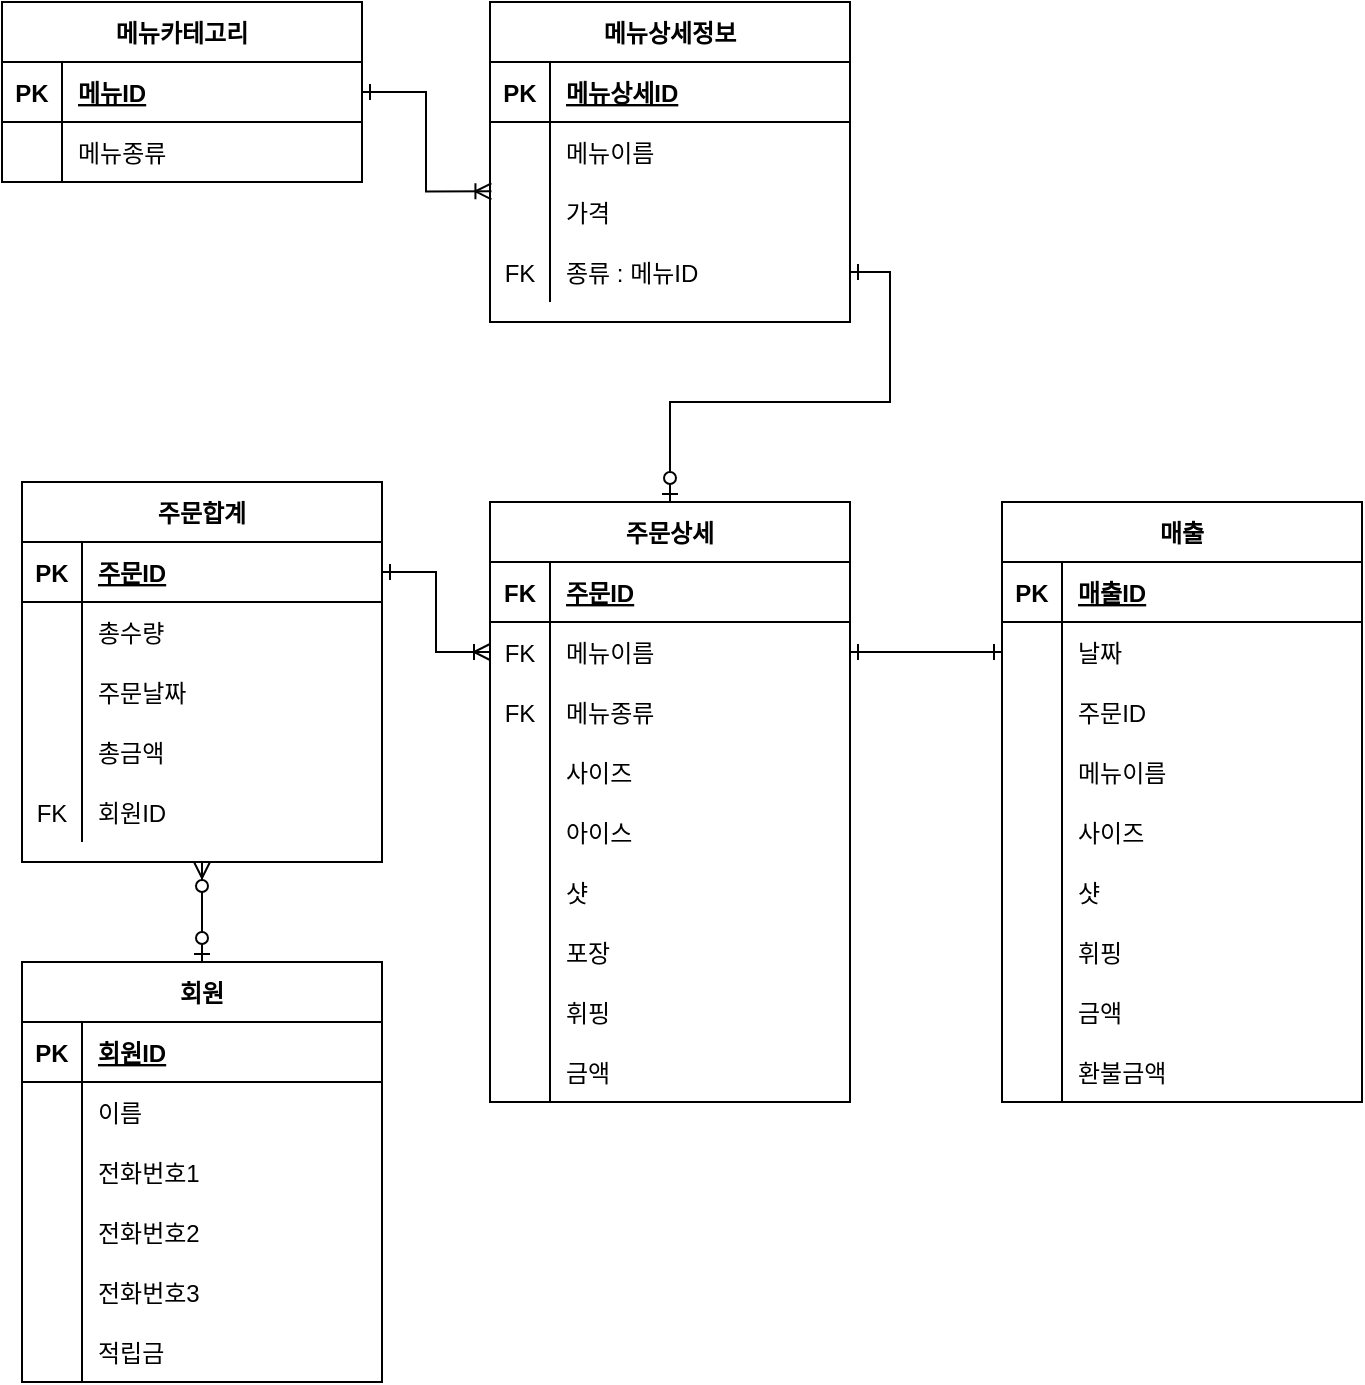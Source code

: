 <mxfile version="15.2.5" type="device" pages="2"><diagram id="Rd771Ux6HER0OyyxH6io" name="논리설계(ER다이어그램)"><mxGraphModel dx="1102" dy="580" grid="1" gridSize="10" guides="1" tooltips="1" connect="1" arrows="1" fold="1" page="1" pageScale="1" pageWidth="827" pageHeight="1169" background="#ffffff" math="0" shadow="0"><root><mxCell id="-nGYh_jkfk86s5Qn3Tg--0"/><mxCell id="-nGYh_jkfk86s5Qn3Tg--1" parent="-nGYh_jkfk86s5Qn3Tg--0"/><mxCell id="-nGYh_jkfk86s5Qn3Tg--12" value="메뉴카테고리" style="shape=table;startSize=30;container=1;collapsible=1;childLayout=tableLayout;fixedRows=1;rowLines=0;fontStyle=1;align=center;resizeLast=1;" parent="-nGYh_jkfk86s5Qn3Tg--1" vertex="1"><mxGeometry x="80" y="90" width="180" height="90" as="geometry"/></mxCell><mxCell id="-nGYh_jkfk86s5Qn3Tg--13" value="" style="shape=partialRectangle;collapsible=0;dropTarget=0;pointerEvents=0;fillColor=none;top=0;left=0;bottom=1;right=0;points=[[0,0.5],[1,0.5]];portConstraint=eastwest;" parent="-nGYh_jkfk86s5Qn3Tg--12" vertex="1"><mxGeometry y="30" width="180" height="30" as="geometry"/></mxCell><mxCell id="-nGYh_jkfk86s5Qn3Tg--14" value="PK" style="shape=partialRectangle;connectable=0;fillColor=none;top=0;left=0;bottom=0;right=0;fontStyle=1;overflow=hidden;" parent="-nGYh_jkfk86s5Qn3Tg--13" vertex="1"><mxGeometry width="30" height="30" as="geometry"/></mxCell><mxCell id="-nGYh_jkfk86s5Qn3Tg--15" value="메뉴ID" style="shape=partialRectangle;connectable=0;fillColor=none;top=0;left=0;bottom=0;right=0;align=left;spacingLeft=6;fontStyle=5;overflow=hidden;" parent="-nGYh_jkfk86s5Qn3Tg--13" vertex="1"><mxGeometry x="30" width="150" height="30" as="geometry"/></mxCell><mxCell id="-nGYh_jkfk86s5Qn3Tg--16" value="" style="shape=partialRectangle;collapsible=0;dropTarget=0;pointerEvents=0;fillColor=none;top=0;left=0;bottom=0;right=0;points=[[0,0.5],[1,0.5]];portConstraint=eastwest;" parent="-nGYh_jkfk86s5Qn3Tg--12" vertex="1"><mxGeometry y="60" width="180" height="30" as="geometry"/></mxCell><mxCell id="-nGYh_jkfk86s5Qn3Tg--17" value="" style="shape=partialRectangle;connectable=0;fillColor=none;top=0;left=0;bottom=0;right=0;editable=1;overflow=hidden;" parent="-nGYh_jkfk86s5Qn3Tg--16" vertex="1"><mxGeometry width="30" height="30" as="geometry"/></mxCell><mxCell id="-nGYh_jkfk86s5Qn3Tg--18" value="메뉴종류" style="shape=partialRectangle;connectable=0;fillColor=none;top=0;left=0;bottom=0;right=0;align=left;spacingLeft=6;overflow=hidden;" parent="-nGYh_jkfk86s5Qn3Tg--16" vertex="1"><mxGeometry x="30" width="150" height="30" as="geometry"/></mxCell><mxCell id="-nGYh_jkfk86s5Qn3Tg--25" value="메뉴상세정보" style="shape=table;startSize=30;container=1;collapsible=1;childLayout=tableLayout;fixedRows=1;rowLines=0;fontStyle=1;align=center;resizeLast=1;" parent="-nGYh_jkfk86s5Qn3Tg--1" vertex="1"><mxGeometry x="324" y="90" width="180" height="160" as="geometry"/></mxCell><mxCell id="-nGYh_jkfk86s5Qn3Tg--26" value="" style="shape=partialRectangle;collapsible=0;dropTarget=0;pointerEvents=0;fillColor=none;top=0;left=0;bottom=1;right=0;points=[[0,0.5],[1,0.5]];portConstraint=eastwest;" parent="-nGYh_jkfk86s5Qn3Tg--25" vertex="1"><mxGeometry y="30" width="180" height="30" as="geometry"/></mxCell><mxCell id="-nGYh_jkfk86s5Qn3Tg--27" value="PK" style="shape=partialRectangle;connectable=0;fillColor=none;top=0;left=0;bottom=0;right=0;fontStyle=1;overflow=hidden;" parent="-nGYh_jkfk86s5Qn3Tg--26" vertex="1"><mxGeometry width="30" height="30" as="geometry"/></mxCell><mxCell id="-nGYh_jkfk86s5Qn3Tg--28" value="메뉴상세ID" style="shape=partialRectangle;connectable=0;fillColor=none;top=0;left=0;bottom=0;right=0;align=left;spacingLeft=6;fontStyle=5;overflow=hidden;" parent="-nGYh_jkfk86s5Qn3Tg--26" vertex="1"><mxGeometry x="30" width="150" height="30" as="geometry"/></mxCell><mxCell id="-nGYh_jkfk86s5Qn3Tg--29" value="" style="shape=partialRectangle;collapsible=0;dropTarget=0;pointerEvents=0;fillColor=none;top=0;left=0;bottom=0;right=0;points=[[0,0.5],[1,0.5]];portConstraint=eastwest;" parent="-nGYh_jkfk86s5Qn3Tg--25" vertex="1"><mxGeometry y="60" width="180" height="30" as="geometry"/></mxCell><mxCell id="-nGYh_jkfk86s5Qn3Tg--30" value="" style="shape=partialRectangle;connectable=0;fillColor=none;top=0;left=0;bottom=0;right=0;editable=1;overflow=hidden;" parent="-nGYh_jkfk86s5Qn3Tg--29" vertex="1"><mxGeometry width="30" height="30" as="geometry"/></mxCell><mxCell id="-nGYh_jkfk86s5Qn3Tg--31" value="메뉴이름" style="shape=partialRectangle;connectable=0;fillColor=none;top=0;left=0;bottom=0;right=0;align=left;spacingLeft=6;overflow=hidden;" parent="-nGYh_jkfk86s5Qn3Tg--29" vertex="1"><mxGeometry x="30" width="150" height="30" as="geometry"/></mxCell><mxCell id="-nGYh_jkfk86s5Qn3Tg--32" value="" style="shape=partialRectangle;collapsible=0;dropTarget=0;pointerEvents=0;fillColor=none;top=0;left=0;bottom=0;right=0;points=[[0,0.5],[1,0.5]];portConstraint=eastwest;" parent="-nGYh_jkfk86s5Qn3Tg--25" vertex="1"><mxGeometry y="90" width="180" height="30" as="geometry"/></mxCell><mxCell id="-nGYh_jkfk86s5Qn3Tg--33" value="" style="shape=partialRectangle;connectable=0;fillColor=none;top=0;left=0;bottom=0;right=0;editable=1;overflow=hidden;" parent="-nGYh_jkfk86s5Qn3Tg--32" vertex="1"><mxGeometry width="30" height="30" as="geometry"/></mxCell><mxCell id="-nGYh_jkfk86s5Qn3Tg--34" value="가격" style="shape=partialRectangle;connectable=0;fillColor=none;top=0;left=0;bottom=0;right=0;align=left;spacingLeft=6;overflow=hidden;" parent="-nGYh_jkfk86s5Qn3Tg--32" vertex="1"><mxGeometry x="30" width="150" height="30" as="geometry"/></mxCell><mxCell id="-nGYh_jkfk86s5Qn3Tg--35" value="" style="shape=partialRectangle;collapsible=0;dropTarget=0;pointerEvents=0;fillColor=none;top=0;left=0;bottom=0;right=0;points=[[0,0.5],[1,0.5]];portConstraint=eastwest;" parent="-nGYh_jkfk86s5Qn3Tg--25" vertex="1"><mxGeometry y="120" width="180" height="30" as="geometry"/></mxCell><mxCell id="-nGYh_jkfk86s5Qn3Tg--36" value="FK" style="shape=partialRectangle;connectable=0;fillColor=none;top=0;left=0;bottom=0;right=0;editable=1;overflow=hidden;" parent="-nGYh_jkfk86s5Qn3Tg--35" vertex="1"><mxGeometry width="30" height="30" as="geometry"/></mxCell><mxCell id="-nGYh_jkfk86s5Qn3Tg--37" value="종류 : 메뉴ID" style="shape=partialRectangle;connectable=0;fillColor=none;top=0;left=0;bottom=0;right=0;align=left;spacingLeft=6;overflow=hidden;" parent="-nGYh_jkfk86s5Qn3Tg--35" vertex="1"><mxGeometry x="30" width="150" height="30" as="geometry"/></mxCell><mxCell id="nc74P7mfPg7h6iR5Y_fC-51" style="edgeStyle=orthogonalEdgeStyle;rounded=0;orthogonalLoop=1;jettySize=auto;html=1;exitX=0.5;exitY=1;exitDx=0;exitDy=0;entryX=0.5;entryY=0;entryDx=0;entryDy=0;startArrow=ERzeroToMany;startFill=1;endArrow=ERzeroToOne;endFill=1;" parent="-nGYh_jkfk86s5Qn3Tg--1" source="-nGYh_jkfk86s5Qn3Tg--38" target="nc74P7mfPg7h6iR5Y_fC-22" edge="1"><mxGeometry relative="1" as="geometry"/></mxCell><mxCell id="-nGYh_jkfk86s5Qn3Tg--38" value="주문합계" style="shape=table;startSize=30;container=1;collapsible=1;childLayout=tableLayout;fixedRows=1;rowLines=0;fontStyle=1;align=center;resizeLast=1;" parent="-nGYh_jkfk86s5Qn3Tg--1" vertex="1"><mxGeometry x="90" y="330" width="180" height="190" as="geometry"/></mxCell><mxCell id="-nGYh_jkfk86s5Qn3Tg--39" value="" style="shape=partialRectangle;collapsible=0;dropTarget=0;pointerEvents=0;fillColor=none;top=0;left=0;bottom=1;right=0;points=[[0,0.5],[1,0.5]];portConstraint=eastwest;" parent="-nGYh_jkfk86s5Qn3Tg--38" vertex="1"><mxGeometry y="30" width="180" height="30" as="geometry"/></mxCell><mxCell id="-nGYh_jkfk86s5Qn3Tg--40" value="PK" style="shape=partialRectangle;connectable=0;fillColor=none;top=0;left=0;bottom=0;right=0;fontStyle=1;overflow=hidden;" parent="-nGYh_jkfk86s5Qn3Tg--39" vertex="1"><mxGeometry width="30" height="30" as="geometry"/></mxCell><mxCell id="-nGYh_jkfk86s5Qn3Tg--41" value="주문ID" style="shape=partialRectangle;connectable=0;fillColor=none;top=0;left=0;bottom=0;right=0;align=left;spacingLeft=6;fontStyle=5;overflow=hidden;" parent="-nGYh_jkfk86s5Qn3Tg--39" vertex="1"><mxGeometry x="30" width="150" height="30" as="geometry"/></mxCell><mxCell id="-nGYh_jkfk86s5Qn3Tg--42" value="" style="shape=partialRectangle;collapsible=0;dropTarget=0;pointerEvents=0;fillColor=none;top=0;left=0;bottom=0;right=0;points=[[0,0.5],[1,0.5]];portConstraint=eastwest;" parent="-nGYh_jkfk86s5Qn3Tg--38" vertex="1"><mxGeometry y="60" width="180" height="30" as="geometry"/></mxCell><mxCell id="-nGYh_jkfk86s5Qn3Tg--43" value="" style="shape=partialRectangle;connectable=0;fillColor=none;top=0;left=0;bottom=0;right=0;editable=1;overflow=hidden;" parent="-nGYh_jkfk86s5Qn3Tg--42" vertex="1"><mxGeometry width="30" height="30" as="geometry"/></mxCell><mxCell id="-nGYh_jkfk86s5Qn3Tg--44" value="총수량" style="shape=partialRectangle;connectable=0;fillColor=none;top=0;left=0;bottom=0;right=0;align=left;spacingLeft=6;overflow=hidden;" parent="-nGYh_jkfk86s5Qn3Tg--42" vertex="1"><mxGeometry x="30" width="150" height="30" as="geometry"/></mxCell><mxCell id="-nGYh_jkfk86s5Qn3Tg--45" value="" style="shape=partialRectangle;collapsible=0;dropTarget=0;pointerEvents=0;fillColor=none;top=0;left=0;bottom=0;right=0;points=[[0,0.5],[1,0.5]];portConstraint=eastwest;" parent="-nGYh_jkfk86s5Qn3Tg--38" vertex="1"><mxGeometry y="90" width="180" height="30" as="geometry"/></mxCell><mxCell id="-nGYh_jkfk86s5Qn3Tg--46" value="" style="shape=partialRectangle;connectable=0;fillColor=none;top=0;left=0;bottom=0;right=0;editable=1;overflow=hidden;" parent="-nGYh_jkfk86s5Qn3Tg--45" vertex="1"><mxGeometry width="30" height="30" as="geometry"/></mxCell><mxCell id="-nGYh_jkfk86s5Qn3Tg--47" value="주문날짜" style="shape=partialRectangle;connectable=0;fillColor=none;top=0;left=0;bottom=0;right=0;align=left;spacingLeft=6;overflow=hidden;" parent="-nGYh_jkfk86s5Qn3Tg--45" vertex="1"><mxGeometry x="30" width="150" height="30" as="geometry"/></mxCell><mxCell id="-nGYh_jkfk86s5Qn3Tg--48" value="" style="shape=partialRectangle;collapsible=0;dropTarget=0;pointerEvents=0;fillColor=none;top=0;left=0;bottom=0;right=0;points=[[0,0.5],[1,0.5]];portConstraint=eastwest;" parent="-nGYh_jkfk86s5Qn3Tg--38" vertex="1"><mxGeometry y="120" width="180" height="30" as="geometry"/></mxCell><mxCell id="-nGYh_jkfk86s5Qn3Tg--49" value="" style="shape=partialRectangle;connectable=0;fillColor=none;top=0;left=0;bottom=0;right=0;editable=1;overflow=hidden;" parent="-nGYh_jkfk86s5Qn3Tg--48" vertex="1"><mxGeometry width="30" height="30" as="geometry"/></mxCell><mxCell id="-nGYh_jkfk86s5Qn3Tg--50" value="총금액" style="shape=partialRectangle;connectable=0;fillColor=none;top=0;left=0;bottom=0;right=0;align=left;spacingLeft=6;overflow=hidden;" parent="-nGYh_jkfk86s5Qn3Tg--48" vertex="1"><mxGeometry x="30" width="150" height="30" as="geometry"/></mxCell><mxCell id="Xp_UwMQw6FSW5ccujrdn-0" value="" style="shape=partialRectangle;collapsible=0;dropTarget=0;pointerEvents=0;fillColor=none;top=0;left=0;bottom=0;right=0;points=[[0,0.5],[1,0.5]];portConstraint=eastwest;" parent="-nGYh_jkfk86s5Qn3Tg--38" vertex="1"><mxGeometry y="150" width="180" height="30" as="geometry"/></mxCell><mxCell id="Xp_UwMQw6FSW5ccujrdn-1" value="FK" style="shape=partialRectangle;connectable=0;fillColor=none;top=0;left=0;bottom=0;right=0;editable=1;overflow=hidden;" parent="Xp_UwMQw6FSW5ccujrdn-0" vertex="1"><mxGeometry width="30" height="30" as="geometry"/></mxCell><mxCell id="Xp_UwMQw6FSW5ccujrdn-2" value="회원ID" style="shape=partialRectangle;connectable=0;fillColor=none;top=0;left=0;bottom=0;right=0;align=left;spacingLeft=6;overflow=hidden;" parent="Xp_UwMQw6FSW5ccujrdn-0" vertex="1"><mxGeometry x="30" width="150" height="30" as="geometry"/></mxCell><mxCell id="-nGYh_jkfk86s5Qn3Tg--98" value="" style="edgeStyle=orthogonalEdgeStyle;rounded=0;orthogonalLoop=1;jettySize=auto;html=1;startArrow=ERzeroToOne;startFill=1;endArrow=ERone;endFill=0;" parent="-nGYh_jkfk86s5Qn3Tg--1" source="-nGYh_jkfk86s5Qn3Tg--51" target="-nGYh_jkfk86s5Qn3Tg--35" edge="1"><mxGeometry relative="1" as="geometry"/></mxCell><mxCell id="-nGYh_jkfk86s5Qn3Tg--51" value="주문상세" style="shape=table;startSize=30;container=1;collapsible=1;childLayout=tableLayout;fixedRows=1;rowLines=0;fontStyle=1;align=center;resizeLast=1;" parent="-nGYh_jkfk86s5Qn3Tg--1" vertex="1"><mxGeometry x="324" y="340" width="180" height="300" as="geometry"/></mxCell><mxCell id="-nGYh_jkfk86s5Qn3Tg--52" value="" style="shape=partialRectangle;collapsible=0;dropTarget=0;pointerEvents=0;fillColor=none;top=0;left=0;bottom=1;right=0;points=[[0,0.5],[1,0.5]];portConstraint=eastwest;" parent="-nGYh_jkfk86s5Qn3Tg--51" vertex="1"><mxGeometry y="30" width="180" height="30" as="geometry"/></mxCell><mxCell id="-nGYh_jkfk86s5Qn3Tg--53" value="FK" style="shape=partialRectangle;connectable=0;fillColor=none;top=0;left=0;bottom=0;right=0;fontStyle=1;overflow=hidden;" parent="-nGYh_jkfk86s5Qn3Tg--52" vertex="1"><mxGeometry width="30" height="30" as="geometry"/></mxCell><mxCell id="-nGYh_jkfk86s5Qn3Tg--54" value="주문ID" style="shape=partialRectangle;connectable=0;fillColor=none;top=0;left=0;bottom=0;right=0;align=left;spacingLeft=6;fontStyle=5;overflow=hidden;" parent="-nGYh_jkfk86s5Qn3Tg--52" vertex="1"><mxGeometry x="30" width="150" height="30" as="geometry"/></mxCell><mxCell id="-nGYh_jkfk86s5Qn3Tg--55" value="" style="shape=partialRectangle;collapsible=0;dropTarget=0;pointerEvents=0;fillColor=none;top=0;left=0;bottom=0;right=0;points=[[0,0.5],[1,0.5]];portConstraint=eastwest;" parent="-nGYh_jkfk86s5Qn3Tg--51" vertex="1"><mxGeometry y="60" width="180" height="30" as="geometry"/></mxCell><mxCell id="-nGYh_jkfk86s5Qn3Tg--56" value="FK" style="shape=partialRectangle;connectable=0;fillColor=none;top=0;left=0;bottom=0;right=0;editable=1;overflow=hidden;" parent="-nGYh_jkfk86s5Qn3Tg--55" vertex="1"><mxGeometry width="30" height="30" as="geometry"/></mxCell><mxCell id="-nGYh_jkfk86s5Qn3Tg--57" value="메뉴이름" style="shape=partialRectangle;connectable=0;fillColor=none;top=0;left=0;bottom=0;right=0;align=left;spacingLeft=6;overflow=hidden;" parent="-nGYh_jkfk86s5Qn3Tg--55" vertex="1"><mxGeometry x="30" width="150" height="30" as="geometry"/></mxCell><mxCell id="-nGYh_jkfk86s5Qn3Tg--58" value="" style="shape=partialRectangle;collapsible=0;dropTarget=0;pointerEvents=0;fillColor=none;top=0;left=0;bottom=0;right=0;points=[[0,0.5],[1,0.5]];portConstraint=eastwest;" parent="-nGYh_jkfk86s5Qn3Tg--51" vertex="1"><mxGeometry y="90" width="180" height="30" as="geometry"/></mxCell><mxCell id="-nGYh_jkfk86s5Qn3Tg--59" value="FK" style="shape=partialRectangle;connectable=0;fillColor=none;top=0;left=0;bottom=0;right=0;editable=1;overflow=hidden;" parent="-nGYh_jkfk86s5Qn3Tg--58" vertex="1"><mxGeometry width="30" height="30" as="geometry"/></mxCell><mxCell id="-nGYh_jkfk86s5Qn3Tg--60" value="메뉴종류" style="shape=partialRectangle;connectable=0;fillColor=none;top=0;left=0;bottom=0;right=0;align=left;spacingLeft=6;overflow=hidden;" parent="-nGYh_jkfk86s5Qn3Tg--58" vertex="1"><mxGeometry x="30" width="150" height="30" as="geometry"/></mxCell><mxCell id="-nGYh_jkfk86s5Qn3Tg--100" value="" style="shape=partialRectangle;collapsible=0;dropTarget=0;pointerEvents=0;fillColor=none;top=0;left=0;bottom=0;right=0;points=[[0,0.5],[1,0.5]];portConstraint=eastwest;" parent="-nGYh_jkfk86s5Qn3Tg--51" vertex="1"><mxGeometry y="120" width="180" height="30" as="geometry"/></mxCell><mxCell id="-nGYh_jkfk86s5Qn3Tg--101" value="" style="shape=partialRectangle;connectable=0;fillColor=none;top=0;left=0;bottom=0;right=0;editable=1;overflow=hidden;" parent="-nGYh_jkfk86s5Qn3Tg--100" vertex="1"><mxGeometry width="30" height="30" as="geometry"/></mxCell><mxCell id="-nGYh_jkfk86s5Qn3Tg--102" value="사이즈" style="shape=partialRectangle;connectable=0;fillColor=none;top=0;left=0;bottom=0;right=0;align=left;spacingLeft=6;overflow=hidden;" parent="-nGYh_jkfk86s5Qn3Tg--100" vertex="1"><mxGeometry x="30" width="150" height="30" as="geometry"/></mxCell><mxCell id="-nGYh_jkfk86s5Qn3Tg--103" value="" style="shape=partialRectangle;collapsible=0;dropTarget=0;pointerEvents=0;fillColor=none;top=0;left=0;bottom=0;right=0;points=[[0,0.5],[1,0.5]];portConstraint=eastwest;" parent="-nGYh_jkfk86s5Qn3Tg--51" vertex="1"><mxGeometry y="150" width="180" height="30" as="geometry"/></mxCell><mxCell id="-nGYh_jkfk86s5Qn3Tg--104" value="" style="shape=partialRectangle;connectable=0;fillColor=none;top=0;left=0;bottom=0;right=0;editable=1;overflow=hidden;" parent="-nGYh_jkfk86s5Qn3Tg--103" vertex="1"><mxGeometry width="30" height="30" as="geometry"/></mxCell><mxCell id="-nGYh_jkfk86s5Qn3Tg--105" value="아이스" style="shape=partialRectangle;connectable=0;fillColor=none;top=0;left=0;bottom=0;right=0;align=left;spacingLeft=6;overflow=hidden;" parent="-nGYh_jkfk86s5Qn3Tg--103" vertex="1"><mxGeometry x="30" width="150" height="30" as="geometry"/></mxCell><mxCell id="-nGYh_jkfk86s5Qn3Tg--106" value="" style="shape=partialRectangle;collapsible=0;dropTarget=0;pointerEvents=0;fillColor=none;top=0;left=0;bottom=0;right=0;points=[[0,0.5],[1,0.5]];portConstraint=eastwest;" parent="-nGYh_jkfk86s5Qn3Tg--51" vertex="1"><mxGeometry y="180" width="180" height="30" as="geometry"/></mxCell><mxCell id="-nGYh_jkfk86s5Qn3Tg--107" value="" style="shape=partialRectangle;connectable=0;fillColor=none;top=0;left=0;bottom=0;right=0;editable=1;overflow=hidden;" parent="-nGYh_jkfk86s5Qn3Tg--106" vertex="1"><mxGeometry width="30" height="30" as="geometry"/></mxCell><mxCell id="-nGYh_jkfk86s5Qn3Tg--108" value="샷" style="shape=partialRectangle;connectable=0;fillColor=none;top=0;left=0;bottom=0;right=0;align=left;spacingLeft=6;overflow=hidden;" parent="-nGYh_jkfk86s5Qn3Tg--106" vertex="1"><mxGeometry x="30" width="150" height="30" as="geometry"/></mxCell><mxCell id="-nGYh_jkfk86s5Qn3Tg--109" value="" style="shape=partialRectangle;collapsible=0;dropTarget=0;pointerEvents=0;fillColor=none;top=0;left=0;bottom=0;right=0;points=[[0,0.5],[1,0.5]];portConstraint=eastwest;" parent="-nGYh_jkfk86s5Qn3Tg--51" vertex="1"><mxGeometry y="210" width="180" height="30" as="geometry"/></mxCell><mxCell id="-nGYh_jkfk86s5Qn3Tg--110" value="" style="shape=partialRectangle;connectable=0;fillColor=none;top=0;left=0;bottom=0;right=0;editable=1;overflow=hidden;" parent="-nGYh_jkfk86s5Qn3Tg--109" vertex="1"><mxGeometry width="30" height="30" as="geometry"/></mxCell><mxCell id="-nGYh_jkfk86s5Qn3Tg--111" value="포장" style="shape=partialRectangle;connectable=0;fillColor=none;top=0;left=0;bottom=0;right=0;align=left;spacingLeft=6;overflow=hidden;" parent="-nGYh_jkfk86s5Qn3Tg--109" vertex="1"><mxGeometry x="30" width="150" height="30" as="geometry"/></mxCell><mxCell id="-nGYh_jkfk86s5Qn3Tg--112" value="" style="shape=partialRectangle;collapsible=0;dropTarget=0;pointerEvents=0;fillColor=none;top=0;left=0;bottom=0;right=0;points=[[0,0.5],[1,0.5]];portConstraint=eastwest;" parent="-nGYh_jkfk86s5Qn3Tg--51" vertex="1"><mxGeometry y="240" width="180" height="30" as="geometry"/></mxCell><mxCell id="-nGYh_jkfk86s5Qn3Tg--113" value="" style="shape=partialRectangle;connectable=0;fillColor=none;top=0;left=0;bottom=0;right=0;editable=1;overflow=hidden;" parent="-nGYh_jkfk86s5Qn3Tg--112" vertex="1"><mxGeometry width="30" height="30" as="geometry"/></mxCell><mxCell id="-nGYh_jkfk86s5Qn3Tg--114" value="휘핑" style="shape=partialRectangle;connectable=0;fillColor=none;top=0;left=0;bottom=0;right=0;align=left;spacingLeft=6;overflow=hidden;" parent="-nGYh_jkfk86s5Qn3Tg--112" vertex="1"><mxGeometry x="30" width="150" height="30" as="geometry"/></mxCell><mxCell id="-nGYh_jkfk86s5Qn3Tg--115" value="" style="shape=partialRectangle;collapsible=0;dropTarget=0;pointerEvents=0;fillColor=none;top=0;left=0;bottom=0;right=0;points=[[0,0.5],[1,0.5]];portConstraint=eastwest;" parent="-nGYh_jkfk86s5Qn3Tg--51" vertex="1"><mxGeometry y="270" width="180" height="30" as="geometry"/></mxCell><mxCell id="-nGYh_jkfk86s5Qn3Tg--116" value="" style="shape=partialRectangle;connectable=0;fillColor=none;top=0;left=0;bottom=0;right=0;editable=1;overflow=hidden;" parent="-nGYh_jkfk86s5Qn3Tg--115" vertex="1"><mxGeometry width="30" height="30" as="geometry"/></mxCell><mxCell id="-nGYh_jkfk86s5Qn3Tg--117" value="금액" style="shape=partialRectangle;connectable=0;fillColor=none;top=0;left=0;bottom=0;right=0;align=left;spacingLeft=6;overflow=hidden;" parent="-nGYh_jkfk86s5Qn3Tg--115" vertex="1"><mxGeometry x="30" width="150" height="30" as="geometry"/></mxCell><mxCell id="-nGYh_jkfk86s5Qn3Tg--64" value="매출" style="shape=table;startSize=30;container=1;collapsible=1;childLayout=tableLayout;fixedRows=1;rowLines=0;fontStyle=1;align=center;resizeLast=1;" parent="-nGYh_jkfk86s5Qn3Tg--1" vertex="1"><mxGeometry x="580" y="340" width="180" height="300" as="geometry"/></mxCell><mxCell id="-nGYh_jkfk86s5Qn3Tg--65" value="" style="shape=partialRectangle;collapsible=0;dropTarget=0;pointerEvents=0;fillColor=none;top=0;left=0;bottom=1;right=0;points=[[0,0.5],[1,0.5]];portConstraint=eastwest;" parent="-nGYh_jkfk86s5Qn3Tg--64" vertex="1"><mxGeometry y="30" width="180" height="30" as="geometry"/></mxCell><mxCell id="-nGYh_jkfk86s5Qn3Tg--66" value="PK" style="shape=partialRectangle;connectable=0;fillColor=none;top=0;left=0;bottom=0;right=0;fontStyle=1;overflow=hidden;" parent="-nGYh_jkfk86s5Qn3Tg--65" vertex="1"><mxGeometry width="30" height="30" as="geometry"/></mxCell><mxCell id="-nGYh_jkfk86s5Qn3Tg--67" value="매출ID" style="shape=partialRectangle;connectable=0;fillColor=none;top=0;left=0;bottom=0;right=0;align=left;spacingLeft=6;fontStyle=5;overflow=hidden;" parent="-nGYh_jkfk86s5Qn3Tg--65" vertex="1"><mxGeometry x="30" width="150" height="30" as="geometry"/></mxCell><mxCell id="-nGYh_jkfk86s5Qn3Tg--68" value="" style="shape=partialRectangle;collapsible=0;dropTarget=0;pointerEvents=0;fillColor=none;top=0;left=0;bottom=0;right=0;points=[[0,0.5],[1,0.5]];portConstraint=eastwest;" parent="-nGYh_jkfk86s5Qn3Tg--64" vertex="1"><mxGeometry y="60" width="180" height="30" as="geometry"/></mxCell><mxCell id="-nGYh_jkfk86s5Qn3Tg--69" value="" style="shape=partialRectangle;connectable=0;fillColor=none;top=0;left=0;bottom=0;right=0;editable=1;overflow=hidden;" parent="-nGYh_jkfk86s5Qn3Tg--68" vertex="1"><mxGeometry width="30" height="30" as="geometry"/></mxCell><mxCell id="-nGYh_jkfk86s5Qn3Tg--70" value="날짜" style="shape=partialRectangle;connectable=0;fillColor=none;top=0;left=0;bottom=0;right=0;align=left;spacingLeft=6;overflow=hidden;" parent="-nGYh_jkfk86s5Qn3Tg--68" vertex="1"><mxGeometry x="30" width="150" height="30" as="geometry"/></mxCell><mxCell id="-nGYh_jkfk86s5Qn3Tg--71" value="" style="shape=partialRectangle;collapsible=0;dropTarget=0;pointerEvents=0;fillColor=none;top=0;left=0;bottom=0;right=0;points=[[0,0.5],[1,0.5]];portConstraint=eastwest;" parent="-nGYh_jkfk86s5Qn3Tg--64" vertex="1"><mxGeometry y="90" width="180" height="30" as="geometry"/></mxCell><mxCell id="-nGYh_jkfk86s5Qn3Tg--72" value="" style="shape=partialRectangle;connectable=0;fillColor=none;top=0;left=0;bottom=0;right=0;editable=1;overflow=hidden;" parent="-nGYh_jkfk86s5Qn3Tg--71" vertex="1"><mxGeometry width="30" height="30" as="geometry"/></mxCell><mxCell id="-nGYh_jkfk86s5Qn3Tg--73" value="주문ID" style="shape=partialRectangle;connectable=0;fillColor=none;top=0;left=0;bottom=0;right=0;align=left;spacingLeft=6;overflow=hidden;" parent="-nGYh_jkfk86s5Qn3Tg--71" vertex="1"><mxGeometry x="30" width="150" height="30" as="geometry"/></mxCell><mxCell id="nc74P7mfPg7h6iR5Y_fC-1" value="" style="shape=partialRectangle;collapsible=0;dropTarget=0;pointerEvents=0;fillColor=none;top=0;left=0;bottom=0;right=0;points=[[0,0.5],[1,0.5]];portConstraint=eastwest;" parent="-nGYh_jkfk86s5Qn3Tg--64" vertex="1"><mxGeometry y="120" width="180" height="30" as="geometry"/></mxCell><mxCell id="nc74P7mfPg7h6iR5Y_fC-2" value="" style="shape=partialRectangle;connectable=0;fillColor=none;top=0;left=0;bottom=0;right=0;editable=1;overflow=hidden;" parent="nc74P7mfPg7h6iR5Y_fC-1" vertex="1"><mxGeometry width="30" height="30" as="geometry"/></mxCell><mxCell id="nc74P7mfPg7h6iR5Y_fC-3" value="메뉴이름" style="shape=partialRectangle;connectable=0;fillColor=none;top=0;left=0;bottom=0;right=0;align=left;spacingLeft=6;overflow=hidden;" parent="nc74P7mfPg7h6iR5Y_fC-1" vertex="1"><mxGeometry x="30" width="150" height="30" as="geometry"/></mxCell><mxCell id="nc74P7mfPg7h6iR5Y_fC-4" value="" style="shape=partialRectangle;collapsible=0;dropTarget=0;pointerEvents=0;fillColor=none;top=0;left=0;bottom=0;right=0;points=[[0,0.5],[1,0.5]];portConstraint=eastwest;" parent="-nGYh_jkfk86s5Qn3Tg--64" vertex="1"><mxGeometry y="150" width="180" height="30" as="geometry"/></mxCell><mxCell id="nc74P7mfPg7h6iR5Y_fC-5" value="" style="shape=partialRectangle;connectable=0;fillColor=none;top=0;left=0;bottom=0;right=0;editable=1;overflow=hidden;" parent="nc74P7mfPg7h6iR5Y_fC-4" vertex="1"><mxGeometry width="30" height="30" as="geometry"/></mxCell><mxCell id="nc74P7mfPg7h6iR5Y_fC-6" value="사이즈" style="shape=partialRectangle;connectable=0;fillColor=none;top=0;left=0;bottom=0;right=0;align=left;spacingLeft=6;overflow=hidden;" parent="nc74P7mfPg7h6iR5Y_fC-4" vertex="1"><mxGeometry x="30" width="150" height="30" as="geometry"/></mxCell><mxCell id="nc74P7mfPg7h6iR5Y_fC-7" value="" style="shape=partialRectangle;collapsible=0;dropTarget=0;pointerEvents=0;fillColor=none;top=0;left=0;bottom=0;right=0;points=[[0,0.5],[1,0.5]];portConstraint=eastwest;" parent="-nGYh_jkfk86s5Qn3Tg--64" vertex="1"><mxGeometry y="180" width="180" height="30" as="geometry"/></mxCell><mxCell id="nc74P7mfPg7h6iR5Y_fC-8" value="" style="shape=partialRectangle;connectable=0;fillColor=none;top=0;left=0;bottom=0;right=0;editable=1;overflow=hidden;" parent="nc74P7mfPg7h6iR5Y_fC-7" vertex="1"><mxGeometry width="30" height="30" as="geometry"/></mxCell><mxCell id="nc74P7mfPg7h6iR5Y_fC-9" value="샷" style="shape=partialRectangle;connectable=0;fillColor=none;top=0;left=0;bottom=0;right=0;align=left;spacingLeft=6;overflow=hidden;" parent="nc74P7mfPg7h6iR5Y_fC-7" vertex="1"><mxGeometry x="30" width="150" height="30" as="geometry"/></mxCell><mxCell id="nc74P7mfPg7h6iR5Y_fC-10" value="" style="shape=partialRectangle;collapsible=0;dropTarget=0;pointerEvents=0;fillColor=none;top=0;left=0;bottom=0;right=0;points=[[0,0.5],[1,0.5]];portConstraint=eastwest;" parent="-nGYh_jkfk86s5Qn3Tg--64" vertex="1"><mxGeometry y="210" width="180" height="30" as="geometry"/></mxCell><mxCell id="nc74P7mfPg7h6iR5Y_fC-11" value="" style="shape=partialRectangle;connectable=0;fillColor=none;top=0;left=0;bottom=0;right=0;editable=1;overflow=hidden;" parent="nc74P7mfPg7h6iR5Y_fC-10" vertex="1"><mxGeometry width="30" height="30" as="geometry"/></mxCell><mxCell id="nc74P7mfPg7h6iR5Y_fC-12" value="휘핑" style="shape=partialRectangle;connectable=0;fillColor=none;top=0;left=0;bottom=0;right=0;align=left;spacingLeft=6;overflow=hidden;" parent="nc74P7mfPg7h6iR5Y_fC-10" vertex="1"><mxGeometry x="30" width="150" height="30" as="geometry"/></mxCell><mxCell id="nc74P7mfPg7h6iR5Y_fC-13" value="" style="shape=partialRectangle;collapsible=0;dropTarget=0;pointerEvents=0;fillColor=none;top=0;left=0;bottom=0;right=0;points=[[0,0.5],[1,0.5]];portConstraint=eastwest;" parent="-nGYh_jkfk86s5Qn3Tg--64" vertex="1"><mxGeometry y="240" width="180" height="30" as="geometry"/></mxCell><mxCell id="nc74P7mfPg7h6iR5Y_fC-14" value="" style="shape=partialRectangle;connectable=0;fillColor=none;top=0;left=0;bottom=0;right=0;editable=1;overflow=hidden;" parent="nc74P7mfPg7h6iR5Y_fC-13" vertex="1"><mxGeometry width="30" height="30" as="geometry"/></mxCell><mxCell id="nc74P7mfPg7h6iR5Y_fC-15" value="금액" style="shape=partialRectangle;connectable=0;fillColor=none;top=0;left=0;bottom=0;right=0;align=left;spacingLeft=6;overflow=hidden;" parent="nc74P7mfPg7h6iR5Y_fC-13" vertex="1"><mxGeometry x="30" width="150" height="30" as="geometry"/></mxCell><mxCell id="nc74P7mfPg7h6iR5Y_fC-16" value="" style="shape=partialRectangle;collapsible=0;dropTarget=0;pointerEvents=0;fillColor=none;top=0;left=0;bottom=0;right=0;points=[[0,0.5],[1,0.5]];portConstraint=eastwest;" parent="-nGYh_jkfk86s5Qn3Tg--64" vertex="1"><mxGeometry y="270" width="180" height="30" as="geometry"/></mxCell><mxCell id="nc74P7mfPg7h6iR5Y_fC-17" value="" style="shape=partialRectangle;connectable=0;fillColor=none;top=0;left=0;bottom=0;right=0;editable=1;overflow=hidden;" parent="nc74P7mfPg7h6iR5Y_fC-16" vertex="1"><mxGeometry width="30" height="30" as="geometry"/></mxCell><mxCell id="nc74P7mfPg7h6iR5Y_fC-18" value="환불금액" style="shape=partialRectangle;connectable=0;fillColor=none;top=0;left=0;bottom=0;right=0;align=left;spacingLeft=6;overflow=hidden;" parent="nc74P7mfPg7h6iR5Y_fC-16" vertex="1"><mxGeometry x="30" width="150" height="30" as="geometry"/></mxCell><mxCell id="-nGYh_jkfk86s5Qn3Tg--94" style="edgeStyle=orthogonalEdgeStyle;rounded=0;orthogonalLoop=1;jettySize=auto;html=1;exitX=1;exitY=0.5;exitDx=0;exitDy=0;entryX=0.004;entryY=0.156;entryDx=0;entryDy=0;entryPerimeter=0;startArrow=ERone;startFill=0;endArrow=ERoneToMany;endFill=0;" parent="-nGYh_jkfk86s5Qn3Tg--1" source="-nGYh_jkfk86s5Qn3Tg--13" target="-nGYh_jkfk86s5Qn3Tg--32" edge="1"><mxGeometry relative="1" as="geometry"/></mxCell><mxCell id="-nGYh_jkfk86s5Qn3Tg--96" value="" style="edgeStyle=orthogonalEdgeStyle;rounded=0;orthogonalLoop=1;jettySize=auto;html=1;startArrow=ERone;startFill=0;endArrow=ERoneToMany;endFill=0;" parent="-nGYh_jkfk86s5Qn3Tg--1" source="-nGYh_jkfk86s5Qn3Tg--39" target="-nGYh_jkfk86s5Qn3Tg--55" edge="1"><mxGeometry relative="1" as="geometry"/></mxCell><mxCell id="nc74P7mfPg7h6iR5Y_fC-0" style="edgeStyle=orthogonalEdgeStyle;rounded=0;orthogonalLoop=1;jettySize=auto;html=1;exitX=1;exitY=0.5;exitDx=0;exitDy=0;entryX=0;entryY=0.5;entryDx=0;entryDy=0;startArrow=ERone;startFill=0;endArrow=ERone;endFill=0;" parent="-nGYh_jkfk86s5Qn3Tg--1" source="-nGYh_jkfk86s5Qn3Tg--55" target="-nGYh_jkfk86s5Qn3Tg--68" edge="1"><mxGeometry relative="1" as="geometry"/></mxCell><mxCell id="nc74P7mfPg7h6iR5Y_fC-22" value="회원" style="shape=table;startSize=30;container=1;collapsible=1;childLayout=tableLayout;fixedRows=1;rowLines=0;fontStyle=1;align=center;resizeLast=1;" parent="-nGYh_jkfk86s5Qn3Tg--1" vertex="1"><mxGeometry x="90" y="570" width="180" height="210" as="geometry"/></mxCell><mxCell id="nc74P7mfPg7h6iR5Y_fC-23" value="" style="shape=partialRectangle;collapsible=0;dropTarget=0;pointerEvents=0;fillColor=none;top=0;left=0;bottom=1;right=0;points=[[0,0.5],[1,0.5]];portConstraint=eastwest;" parent="nc74P7mfPg7h6iR5Y_fC-22" vertex="1"><mxGeometry y="30" width="180" height="30" as="geometry"/></mxCell><mxCell id="nc74P7mfPg7h6iR5Y_fC-24" value="PK" style="shape=partialRectangle;connectable=0;fillColor=none;top=0;left=0;bottom=0;right=0;fontStyle=1;overflow=hidden;" parent="nc74P7mfPg7h6iR5Y_fC-23" vertex="1"><mxGeometry width="30" height="30" as="geometry"/></mxCell><mxCell id="nc74P7mfPg7h6iR5Y_fC-25" value="회원ID" style="shape=partialRectangle;connectable=0;fillColor=none;top=0;left=0;bottom=0;right=0;align=left;spacingLeft=6;fontStyle=5;overflow=hidden;" parent="nc74P7mfPg7h6iR5Y_fC-23" vertex="1"><mxGeometry x="30" width="150" height="30" as="geometry"/></mxCell><mxCell id="nc74P7mfPg7h6iR5Y_fC-26" value="" style="shape=partialRectangle;collapsible=0;dropTarget=0;pointerEvents=0;fillColor=none;top=0;left=0;bottom=0;right=0;points=[[0,0.5],[1,0.5]];portConstraint=eastwest;" parent="nc74P7mfPg7h6iR5Y_fC-22" vertex="1"><mxGeometry y="60" width="180" height="30" as="geometry"/></mxCell><mxCell id="nc74P7mfPg7h6iR5Y_fC-27" value="" style="shape=partialRectangle;connectable=0;fillColor=none;top=0;left=0;bottom=0;right=0;editable=1;overflow=hidden;" parent="nc74P7mfPg7h6iR5Y_fC-26" vertex="1"><mxGeometry width="30" height="30" as="geometry"/></mxCell><mxCell id="nc74P7mfPg7h6iR5Y_fC-28" value="이름" style="shape=partialRectangle;connectable=0;fillColor=none;top=0;left=0;bottom=0;right=0;align=left;spacingLeft=6;overflow=hidden;" parent="nc74P7mfPg7h6iR5Y_fC-26" vertex="1"><mxGeometry x="30" width="150" height="30" as="geometry"/></mxCell><mxCell id="nc74P7mfPg7h6iR5Y_fC-29" value="" style="shape=partialRectangle;collapsible=0;dropTarget=0;pointerEvents=0;fillColor=none;top=0;left=0;bottom=0;right=0;points=[[0,0.5],[1,0.5]];portConstraint=eastwest;" parent="nc74P7mfPg7h6iR5Y_fC-22" vertex="1"><mxGeometry y="90" width="180" height="30" as="geometry"/></mxCell><mxCell id="nc74P7mfPg7h6iR5Y_fC-30" value="" style="shape=partialRectangle;connectable=0;fillColor=none;top=0;left=0;bottom=0;right=0;editable=1;overflow=hidden;" parent="nc74P7mfPg7h6iR5Y_fC-29" vertex="1"><mxGeometry width="30" height="30" as="geometry"/></mxCell><mxCell id="nc74P7mfPg7h6iR5Y_fC-31" value="전화번호1" style="shape=partialRectangle;connectable=0;fillColor=none;top=0;left=0;bottom=0;right=0;align=left;spacingLeft=6;overflow=hidden;" parent="nc74P7mfPg7h6iR5Y_fC-29" vertex="1"><mxGeometry x="30" width="150" height="30" as="geometry"/></mxCell><mxCell id="nc74P7mfPg7h6iR5Y_fC-32" value="" style="shape=partialRectangle;collapsible=0;dropTarget=0;pointerEvents=0;fillColor=none;top=0;left=0;bottom=0;right=0;points=[[0,0.5],[1,0.5]];portConstraint=eastwest;" parent="nc74P7mfPg7h6iR5Y_fC-22" vertex="1"><mxGeometry y="120" width="180" height="30" as="geometry"/></mxCell><mxCell id="nc74P7mfPg7h6iR5Y_fC-33" value="" style="shape=partialRectangle;connectable=0;fillColor=none;top=0;left=0;bottom=0;right=0;editable=1;overflow=hidden;" parent="nc74P7mfPg7h6iR5Y_fC-32" vertex="1"><mxGeometry width="30" height="30" as="geometry"/></mxCell><mxCell id="nc74P7mfPg7h6iR5Y_fC-34" value="전화번호2" style="shape=partialRectangle;connectable=0;fillColor=none;top=0;left=0;bottom=0;right=0;align=left;spacingLeft=6;overflow=hidden;" parent="nc74P7mfPg7h6iR5Y_fC-32" vertex="1"><mxGeometry x="30" width="150" height="30" as="geometry"/></mxCell><mxCell id="nc74P7mfPg7h6iR5Y_fC-35" value="" style="shape=partialRectangle;collapsible=0;dropTarget=0;pointerEvents=0;fillColor=none;top=0;left=0;bottom=0;right=0;points=[[0,0.5],[1,0.5]];portConstraint=eastwest;" parent="nc74P7mfPg7h6iR5Y_fC-22" vertex="1"><mxGeometry y="150" width="180" height="30" as="geometry"/></mxCell><mxCell id="nc74P7mfPg7h6iR5Y_fC-36" value="" style="shape=partialRectangle;connectable=0;fillColor=none;top=0;left=0;bottom=0;right=0;editable=1;overflow=hidden;" parent="nc74P7mfPg7h6iR5Y_fC-35" vertex="1"><mxGeometry width="30" height="30" as="geometry"/></mxCell><mxCell id="nc74P7mfPg7h6iR5Y_fC-37" value="전화번호3" style="shape=partialRectangle;connectable=0;fillColor=none;top=0;left=0;bottom=0;right=0;align=left;spacingLeft=6;overflow=hidden;" parent="nc74P7mfPg7h6iR5Y_fC-35" vertex="1"><mxGeometry x="30" width="150" height="30" as="geometry"/></mxCell><mxCell id="nc74P7mfPg7h6iR5Y_fC-47" value="" style="shape=partialRectangle;collapsible=0;dropTarget=0;pointerEvents=0;fillColor=none;top=0;left=0;bottom=0;right=0;points=[[0,0.5],[1,0.5]];portConstraint=eastwest;" parent="nc74P7mfPg7h6iR5Y_fC-22" vertex="1"><mxGeometry y="180" width="180" height="30" as="geometry"/></mxCell><mxCell id="nc74P7mfPg7h6iR5Y_fC-48" value="" style="shape=partialRectangle;connectable=0;fillColor=none;top=0;left=0;bottom=0;right=0;editable=1;overflow=hidden;" parent="nc74P7mfPg7h6iR5Y_fC-47" vertex="1"><mxGeometry width="30" height="30" as="geometry"/></mxCell><mxCell id="nc74P7mfPg7h6iR5Y_fC-49" value="적립금" style="shape=partialRectangle;connectable=0;fillColor=none;top=0;left=0;bottom=0;right=0;align=left;spacingLeft=6;overflow=hidden;" parent="nc74P7mfPg7h6iR5Y_fC-47" vertex="1"><mxGeometry x="30" width="150" height="30" as="geometry"/></mxCell></root></mxGraphModel></diagram><diagram id="WIqyVoHnmWNlxZkX0Yjk" name="물리설계"><mxGraphModel dx="1296" dy="682" grid="1" gridSize="10" guides="1" tooltips="1" connect="1" arrows="1" fold="1" page="1" pageScale="1" pageWidth="827" pageHeight="1169" math="0" shadow="0"><root><mxCell id="eM7g_RwmEEkHk1rJUGXa-0"/><mxCell id="eM7g_RwmEEkHk1rJUGXa-1" parent="eM7g_RwmEEkHk1rJUGXa-0"/><mxCell id="eM7g_RwmEEkHk1rJUGXa-2" value="MENU" style="shape=table;startSize=30;container=1;collapsible=1;childLayout=tableLayout;fixedRows=1;rowLines=0;fontStyle=1;align=center;resizeLast=1;" vertex="1" parent="eM7g_RwmEEkHk1rJUGXa-1"><mxGeometry x="20" y="90" width="240" height="90" as="geometry"/></mxCell><mxCell id="eM7g_RwmEEkHk1rJUGXa-3" value="" style="shape=partialRectangle;collapsible=0;dropTarget=0;pointerEvents=0;fillColor=none;top=0;left=0;bottom=1;right=0;points=[[0,0.5],[1,0.5]];portConstraint=eastwest;" vertex="1" parent="eM7g_RwmEEkHk1rJUGXa-2"><mxGeometry y="30" width="240" height="30" as="geometry"/></mxCell><mxCell id="eM7g_RwmEEkHk1rJUGXa-4" value="PK" style="shape=partialRectangle;connectable=0;fillColor=none;top=0;left=0;bottom=0;right=0;fontStyle=1;overflow=hidden;" vertex="1" parent="eM7g_RwmEEkHk1rJUGXa-3"><mxGeometry width="30" height="30" as="geometry"/></mxCell><mxCell id="eM7g_RwmEEkHk1rJUGXa-5" value="ID : number" style="shape=partialRectangle;connectable=0;fillColor=none;top=0;left=0;bottom=0;right=0;align=left;spacingLeft=6;fontStyle=5;overflow=hidden;" vertex="1" parent="eM7g_RwmEEkHk1rJUGXa-3"><mxGeometry x="30" width="210" height="30" as="geometry"/></mxCell><mxCell id="eM7g_RwmEEkHk1rJUGXa-6" value="" style="shape=partialRectangle;collapsible=0;dropTarget=0;pointerEvents=0;fillColor=none;top=0;left=0;bottom=0;right=0;points=[[0,0.5],[1,0.5]];portConstraint=eastwest;" vertex="1" parent="eM7g_RwmEEkHk1rJUGXa-2"><mxGeometry y="60" width="240" height="30" as="geometry"/></mxCell><mxCell id="eM7g_RwmEEkHk1rJUGXa-7" value="" style="shape=partialRectangle;connectable=0;fillColor=none;top=0;left=0;bottom=0;right=0;editable=1;overflow=hidden;" vertex="1" parent="eM7g_RwmEEkHk1rJUGXa-6"><mxGeometry width="30" height="30" as="geometry"/></mxCell><mxCell id="eM7g_RwmEEkHk1rJUGXa-8" value="MENU_TYPE : varchar2(50)" style="shape=partialRectangle;connectable=0;fillColor=none;top=0;left=0;bottom=0;right=0;align=left;spacingLeft=6;overflow=hidden;" vertex="1" parent="eM7g_RwmEEkHk1rJUGXa-6"><mxGeometry x="30" width="210" height="30" as="geometry"/></mxCell><mxCell id="eM7g_RwmEEkHk1rJUGXa-9" value="MENU_SUB" style="shape=table;startSize=30;container=1;collapsible=1;childLayout=tableLayout;fixedRows=1;rowLines=0;fontStyle=1;align=center;resizeLast=1;" vertex="1" parent="eM7g_RwmEEkHk1rJUGXa-1"><mxGeometry x="324" y="90" width="236" height="160" as="geometry"/></mxCell><mxCell id="eM7g_RwmEEkHk1rJUGXa-10" value="" style="shape=partialRectangle;collapsible=0;dropTarget=0;pointerEvents=0;fillColor=none;top=0;left=0;bottom=1;right=0;points=[[0,0.5],[1,0.5]];portConstraint=eastwest;" vertex="1" parent="eM7g_RwmEEkHk1rJUGXa-9"><mxGeometry y="30" width="236" height="30" as="geometry"/></mxCell><mxCell id="eM7g_RwmEEkHk1rJUGXa-11" value="PK" style="shape=partialRectangle;connectable=0;fillColor=none;top=0;left=0;bottom=0;right=0;fontStyle=1;overflow=hidden;" vertex="1" parent="eM7g_RwmEEkHk1rJUGXa-10"><mxGeometry width="30" height="30" as="geometry"/></mxCell><mxCell id="eM7g_RwmEEkHk1rJUGXa-12" value="ID : number" style="shape=partialRectangle;connectable=0;fillColor=none;top=0;left=0;bottom=0;right=0;align=left;spacingLeft=6;fontStyle=5;overflow=hidden;" vertex="1" parent="eM7g_RwmEEkHk1rJUGXa-10"><mxGeometry x="30" width="206" height="30" as="geometry"/></mxCell><mxCell id="eM7g_RwmEEkHk1rJUGXa-13" value="" style="shape=partialRectangle;collapsible=0;dropTarget=0;pointerEvents=0;fillColor=none;top=0;left=0;bottom=0;right=0;points=[[0,0.5],[1,0.5]];portConstraint=eastwest;" vertex="1" parent="eM7g_RwmEEkHk1rJUGXa-9"><mxGeometry y="60" width="236" height="30" as="geometry"/></mxCell><mxCell id="eM7g_RwmEEkHk1rJUGXa-14" value="" style="shape=partialRectangle;connectable=0;fillColor=none;top=0;left=0;bottom=0;right=0;editable=1;overflow=hidden;" vertex="1" parent="eM7g_RwmEEkHk1rJUGXa-13"><mxGeometry width="30" height="30" as="geometry"/></mxCell><mxCell id="eM7g_RwmEEkHk1rJUGXa-15" value="MENU_NAME : varchar2(50)" style="shape=partialRectangle;connectable=0;fillColor=none;top=0;left=0;bottom=0;right=0;align=left;spacingLeft=6;overflow=hidden;" vertex="1" parent="eM7g_RwmEEkHk1rJUGXa-13"><mxGeometry x="30" width="206" height="30" as="geometry"/></mxCell><mxCell id="eM7g_RwmEEkHk1rJUGXa-16" value="" style="shape=partialRectangle;collapsible=0;dropTarget=0;pointerEvents=0;fillColor=none;top=0;left=0;bottom=0;right=0;points=[[0,0.5],[1,0.5]];portConstraint=eastwest;" vertex="1" parent="eM7g_RwmEEkHk1rJUGXa-9"><mxGeometry y="90" width="236" height="30" as="geometry"/></mxCell><mxCell id="eM7g_RwmEEkHk1rJUGXa-17" value="" style="shape=partialRectangle;connectable=0;fillColor=none;top=0;left=0;bottom=0;right=0;editable=1;overflow=hidden;" vertex="1" parent="eM7g_RwmEEkHk1rJUGXa-16"><mxGeometry width="30" height="30" as="geometry"/></mxCell><mxCell id="eM7g_RwmEEkHk1rJUGXa-18" value="PRICE : number" style="shape=partialRectangle;connectable=0;fillColor=none;top=0;left=0;bottom=0;right=0;align=left;spacingLeft=6;overflow=hidden;" vertex="1" parent="eM7g_RwmEEkHk1rJUGXa-16"><mxGeometry x="30" width="206" height="30" as="geometry"/></mxCell><mxCell id="eM7g_RwmEEkHk1rJUGXa-19" value="" style="shape=partialRectangle;collapsible=0;dropTarget=0;pointerEvents=0;fillColor=none;top=0;left=0;bottom=0;right=0;points=[[0,0.5],[1,0.5]];portConstraint=eastwest;" vertex="1" parent="eM7g_RwmEEkHk1rJUGXa-9"><mxGeometry y="120" width="236" height="30" as="geometry"/></mxCell><mxCell id="eM7g_RwmEEkHk1rJUGXa-20" value="FK" style="shape=partialRectangle;connectable=0;fillColor=none;top=0;left=0;bottom=0;right=0;editable=1;overflow=hidden;" vertex="1" parent="eM7g_RwmEEkHk1rJUGXa-19"><mxGeometry width="30" height="30" as="geometry"/></mxCell><mxCell id="eM7g_RwmEEkHk1rJUGXa-21" value="MENU_TYPE : number" style="shape=partialRectangle;connectable=0;fillColor=none;top=0;left=0;bottom=0;right=0;align=left;spacingLeft=6;overflow=hidden;" vertex="1" parent="eM7g_RwmEEkHk1rJUGXa-19"><mxGeometry x="30" width="206" height="30" as="geometry"/></mxCell><mxCell id="eM7g_RwmEEkHk1rJUGXa-22" style="edgeStyle=orthogonalEdgeStyle;rounded=0;orthogonalLoop=1;jettySize=auto;html=1;exitX=0.5;exitY=1;exitDx=0;exitDy=0;entryX=0.5;entryY=0;entryDx=0;entryDy=0;startArrow=ERzeroToMany;startFill=1;endArrow=ERzeroToOne;endFill=1;" edge="1" parent="eM7g_RwmEEkHk1rJUGXa-1" source="eM7g_RwmEEkHk1rJUGXa-23" target="eM7g_RwmEEkHk1rJUGXa-99"><mxGeometry relative="1" as="geometry"/></mxCell><mxCell id="eM7g_RwmEEkHk1rJUGXa-23" value="ORDER" style="shape=table;startSize=30;container=1;collapsible=1;childLayout=tableLayout;fixedRows=1;rowLines=0;fontStyle=1;align=center;resizeLast=1;" vertex="1" parent="eM7g_RwmEEkHk1rJUGXa-1"><mxGeometry x="30" y="330" width="240" height="190" as="geometry"/></mxCell><mxCell id="eM7g_RwmEEkHk1rJUGXa-24" value="" style="shape=partialRectangle;collapsible=0;dropTarget=0;pointerEvents=0;fillColor=none;top=0;left=0;bottom=1;right=0;points=[[0,0.5],[1,0.5]];portConstraint=eastwest;" vertex="1" parent="eM7g_RwmEEkHk1rJUGXa-23"><mxGeometry y="30" width="240" height="30" as="geometry"/></mxCell><mxCell id="eM7g_RwmEEkHk1rJUGXa-25" value="PK" style="shape=partialRectangle;connectable=0;fillColor=none;top=0;left=0;bottom=0;right=0;fontStyle=1;overflow=hidden;" vertex="1" parent="eM7g_RwmEEkHk1rJUGXa-24"><mxGeometry width="30" height="30" as="geometry"/></mxCell><mxCell id="eM7g_RwmEEkHk1rJUGXa-26" value="ID : number" style="shape=partialRectangle;connectable=0;fillColor=none;top=0;left=0;bottom=0;right=0;align=left;spacingLeft=6;fontStyle=5;overflow=hidden;" vertex="1" parent="eM7g_RwmEEkHk1rJUGXa-24"><mxGeometry x="30" width="210" height="30" as="geometry"/></mxCell><mxCell id="eM7g_RwmEEkHk1rJUGXa-27" value="" style="shape=partialRectangle;collapsible=0;dropTarget=0;pointerEvents=0;fillColor=none;top=0;left=0;bottom=0;right=0;points=[[0,0.5],[1,0.5]];portConstraint=eastwest;" vertex="1" parent="eM7g_RwmEEkHk1rJUGXa-23"><mxGeometry y="60" width="240" height="30" as="geometry"/></mxCell><mxCell id="eM7g_RwmEEkHk1rJUGXa-28" value="" style="shape=partialRectangle;connectable=0;fillColor=none;top=0;left=0;bottom=0;right=0;editable=1;overflow=hidden;" vertex="1" parent="eM7g_RwmEEkHk1rJUGXa-27"><mxGeometry width="30" height="30" as="geometry"/></mxCell><mxCell id="eM7g_RwmEEkHk1rJUGXa-29" value="TOTAL_COUNT : number" style="shape=partialRectangle;connectable=0;fillColor=none;top=0;left=0;bottom=0;right=0;align=left;spacingLeft=6;overflow=hidden;" vertex="1" parent="eM7g_RwmEEkHk1rJUGXa-27"><mxGeometry x="30" width="210" height="30" as="geometry"/></mxCell><mxCell id="eM7g_RwmEEkHk1rJUGXa-30" value="" style="shape=partialRectangle;collapsible=0;dropTarget=0;pointerEvents=0;fillColor=none;top=0;left=0;bottom=0;right=0;points=[[0,0.5],[1,0.5]];portConstraint=eastwest;" vertex="1" parent="eM7g_RwmEEkHk1rJUGXa-23"><mxGeometry y="90" width="240" height="30" as="geometry"/></mxCell><mxCell id="eM7g_RwmEEkHk1rJUGXa-31" value="" style="shape=partialRectangle;connectable=0;fillColor=none;top=0;left=0;bottom=0;right=0;editable=1;overflow=hidden;" vertex="1" parent="eM7g_RwmEEkHk1rJUGXa-30"><mxGeometry width="30" height="30" as="geometry"/></mxCell><mxCell id="eM7g_RwmEEkHk1rJUGXa-32" value="ORDER_DATE : timestamp" style="shape=partialRectangle;connectable=0;fillColor=none;top=0;left=0;bottom=0;right=0;align=left;spacingLeft=6;overflow=hidden;" vertex="1" parent="eM7g_RwmEEkHk1rJUGXa-30"><mxGeometry x="30" width="210" height="30" as="geometry"/></mxCell><mxCell id="eM7g_RwmEEkHk1rJUGXa-33" value="" style="shape=partialRectangle;collapsible=0;dropTarget=0;pointerEvents=0;fillColor=none;top=0;left=0;bottom=0;right=0;points=[[0,0.5],[1,0.5]];portConstraint=eastwest;" vertex="1" parent="eM7g_RwmEEkHk1rJUGXa-23"><mxGeometry y="120" width="240" height="30" as="geometry"/></mxCell><mxCell id="eM7g_RwmEEkHk1rJUGXa-34" value="" style="shape=partialRectangle;connectable=0;fillColor=none;top=0;left=0;bottom=0;right=0;editable=1;overflow=hidden;" vertex="1" parent="eM7g_RwmEEkHk1rJUGXa-33"><mxGeometry width="30" height="30" as="geometry"/></mxCell><mxCell id="eM7g_RwmEEkHk1rJUGXa-35" value="TOTAL_PRICE : number" style="shape=partialRectangle;connectable=0;fillColor=none;top=0;left=0;bottom=0;right=0;align=left;spacingLeft=6;overflow=hidden;" vertex="1" parent="eM7g_RwmEEkHk1rJUGXa-33"><mxGeometry x="30" width="210" height="30" as="geometry"/></mxCell><mxCell id="eM7g_RwmEEkHk1rJUGXa-36" value="" style="shape=partialRectangle;collapsible=0;dropTarget=0;pointerEvents=0;fillColor=none;top=0;left=0;bottom=0;right=0;points=[[0,0.5],[1,0.5]];portConstraint=eastwest;" vertex="1" parent="eM7g_RwmEEkHk1rJUGXa-23"><mxGeometry y="150" width="240" height="30" as="geometry"/></mxCell><mxCell id="eM7g_RwmEEkHk1rJUGXa-37" value="FK" style="shape=partialRectangle;connectable=0;fillColor=none;top=0;left=0;bottom=0;right=0;editable=1;overflow=hidden;" vertex="1" parent="eM7g_RwmEEkHk1rJUGXa-36"><mxGeometry width="30" height="30" as="geometry"/></mxCell><mxCell id="eM7g_RwmEEkHk1rJUGXa-38" value="USER_ID : number" style="shape=partialRectangle;connectable=0;fillColor=none;top=0;left=0;bottom=0;right=0;align=left;spacingLeft=6;overflow=hidden;" vertex="1" parent="eM7g_RwmEEkHk1rJUGXa-36"><mxGeometry x="30" width="210" height="30" as="geometry"/></mxCell><mxCell id="eM7g_RwmEEkHk1rJUGXa-39" value="" style="edgeStyle=orthogonalEdgeStyle;rounded=0;orthogonalLoop=1;jettySize=auto;html=1;startArrow=ERzeroToOne;startFill=1;endArrow=ERone;endFill=0;" edge="1" parent="eM7g_RwmEEkHk1rJUGXa-1" source="eM7g_RwmEEkHk1rJUGXa-40" target="eM7g_RwmEEkHk1rJUGXa-19"><mxGeometry relative="1" as="geometry"/></mxCell><mxCell id="eM7g_RwmEEkHk1rJUGXa-40" value="ORDER_SUB" style="shape=table;startSize=30;container=1;collapsible=1;childLayout=tableLayout;fixedRows=1;rowLines=0;fontStyle=1;align=center;resizeLast=1;" vertex="1" parent="eM7g_RwmEEkHk1rJUGXa-1"><mxGeometry x="324" y="340" width="236" height="300" as="geometry"/></mxCell><mxCell id="eM7g_RwmEEkHk1rJUGXa-41" value="" style="shape=partialRectangle;collapsible=0;dropTarget=0;pointerEvents=0;fillColor=none;top=0;left=0;bottom=1;right=0;points=[[0,0.5],[1,0.5]];portConstraint=eastwest;" vertex="1" parent="eM7g_RwmEEkHk1rJUGXa-40"><mxGeometry y="30" width="236" height="30" as="geometry"/></mxCell><mxCell id="eM7g_RwmEEkHk1rJUGXa-42" value="FK" style="shape=partialRectangle;connectable=0;fillColor=none;top=0;left=0;bottom=0;right=0;fontStyle=1;overflow=hidden;" vertex="1" parent="eM7g_RwmEEkHk1rJUGXa-41"><mxGeometry width="30" height="30" as="geometry"/></mxCell><mxCell id="eM7g_RwmEEkHk1rJUGXa-43" value="ID : number" style="shape=partialRectangle;connectable=0;fillColor=none;top=0;left=0;bottom=0;right=0;align=left;spacingLeft=6;fontStyle=5;overflow=hidden;" vertex="1" parent="eM7g_RwmEEkHk1rJUGXa-41"><mxGeometry x="30" width="206" height="30" as="geometry"/></mxCell><mxCell id="eM7g_RwmEEkHk1rJUGXa-44" value="" style="shape=partialRectangle;collapsible=0;dropTarget=0;pointerEvents=0;fillColor=none;top=0;left=0;bottom=0;right=0;points=[[0,0.5],[1,0.5]];portConstraint=eastwest;" vertex="1" parent="eM7g_RwmEEkHk1rJUGXa-40"><mxGeometry y="60" width="236" height="30" as="geometry"/></mxCell><mxCell id="eM7g_RwmEEkHk1rJUGXa-45" value="FK" style="shape=partialRectangle;connectable=0;fillColor=none;top=0;left=0;bottom=0;right=0;editable=1;overflow=hidden;" vertex="1" parent="eM7g_RwmEEkHk1rJUGXa-44"><mxGeometry width="30" height="30" as="geometry"/></mxCell><mxCell id="eM7g_RwmEEkHk1rJUGXa-46" value="MENU_NAME : varchar2(50)" style="shape=partialRectangle;connectable=0;fillColor=none;top=0;left=0;bottom=0;right=0;align=left;spacingLeft=6;overflow=hidden;" vertex="1" parent="eM7g_RwmEEkHk1rJUGXa-44"><mxGeometry x="30" width="206" height="30" as="geometry"/></mxCell><mxCell id="eM7g_RwmEEkHk1rJUGXa-47" value="" style="shape=partialRectangle;collapsible=0;dropTarget=0;pointerEvents=0;fillColor=none;top=0;left=0;bottom=0;right=0;points=[[0,0.5],[1,0.5]];portConstraint=eastwest;" vertex="1" parent="eM7g_RwmEEkHk1rJUGXa-40"><mxGeometry y="90" width="236" height="30" as="geometry"/></mxCell><mxCell id="eM7g_RwmEEkHk1rJUGXa-48" value="FK" style="shape=partialRectangle;connectable=0;fillColor=none;top=0;left=0;bottom=0;right=0;editable=1;overflow=hidden;" vertex="1" parent="eM7g_RwmEEkHk1rJUGXa-47"><mxGeometry width="30" height="30" as="geometry"/></mxCell><mxCell id="eM7g_RwmEEkHk1rJUGXa-49" value="MENU_TYPE : number" style="shape=partialRectangle;connectable=0;fillColor=none;top=0;left=0;bottom=0;right=0;align=left;spacingLeft=6;overflow=hidden;" vertex="1" parent="eM7g_RwmEEkHk1rJUGXa-47"><mxGeometry x="30" width="206" height="30" as="geometry"/></mxCell><mxCell id="eM7g_RwmEEkHk1rJUGXa-50" value="" style="shape=partialRectangle;collapsible=0;dropTarget=0;pointerEvents=0;fillColor=none;top=0;left=0;bottom=0;right=0;points=[[0,0.5],[1,0.5]];portConstraint=eastwest;" vertex="1" parent="eM7g_RwmEEkHk1rJUGXa-40"><mxGeometry y="120" width="236" height="30" as="geometry"/></mxCell><mxCell id="eM7g_RwmEEkHk1rJUGXa-51" value="" style="shape=partialRectangle;connectable=0;fillColor=none;top=0;left=0;bottom=0;right=0;editable=1;overflow=hidden;" vertex="1" parent="eM7g_RwmEEkHk1rJUGXa-50"><mxGeometry width="30" height="30" as="geometry"/></mxCell><mxCell id="eM7g_RwmEEkHk1rJUGXa-52" value="SIZE : number" style="shape=partialRectangle;connectable=0;fillColor=none;top=0;left=0;bottom=0;right=0;align=left;spacingLeft=6;overflow=hidden;" vertex="1" parent="eM7g_RwmEEkHk1rJUGXa-50"><mxGeometry x="30" width="206" height="30" as="geometry"/></mxCell><mxCell id="eM7g_RwmEEkHk1rJUGXa-53" value="" style="shape=partialRectangle;collapsible=0;dropTarget=0;pointerEvents=0;fillColor=none;top=0;left=0;bottom=0;right=0;points=[[0,0.5],[1,0.5]];portConstraint=eastwest;" vertex="1" parent="eM7g_RwmEEkHk1rJUGXa-40"><mxGeometry y="150" width="236" height="30" as="geometry"/></mxCell><mxCell id="eM7g_RwmEEkHk1rJUGXa-54" value="" style="shape=partialRectangle;connectable=0;fillColor=none;top=0;left=0;bottom=0;right=0;editable=1;overflow=hidden;" vertex="1" parent="eM7g_RwmEEkHk1rJUGXa-53"><mxGeometry width="30" height="30" as="geometry"/></mxCell><mxCell id="eM7g_RwmEEkHk1rJUGXa-55" value="ICE : varchar2(10)" style="shape=partialRectangle;connectable=0;fillColor=none;top=0;left=0;bottom=0;right=0;align=left;spacingLeft=6;overflow=hidden;" vertex="1" parent="eM7g_RwmEEkHk1rJUGXa-53"><mxGeometry x="30" width="206" height="30" as="geometry"/></mxCell><mxCell id="eM7g_RwmEEkHk1rJUGXa-56" value="" style="shape=partialRectangle;collapsible=0;dropTarget=0;pointerEvents=0;fillColor=none;top=0;left=0;bottom=0;right=0;points=[[0,0.5],[1,0.5]];portConstraint=eastwest;" vertex="1" parent="eM7g_RwmEEkHk1rJUGXa-40"><mxGeometry y="180" width="236" height="30" as="geometry"/></mxCell><mxCell id="eM7g_RwmEEkHk1rJUGXa-57" value="" style="shape=partialRectangle;connectable=0;fillColor=none;top=0;left=0;bottom=0;right=0;editable=1;overflow=hidden;" vertex="1" parent="eM7g_RwmEEkHk1rJUGXa-56"><mxGeometry width="30" height="30" as="geometry"/></mxCell><mxCell id="eM7g_RwmEEkHk1rJUGXa-58" value="SHOT : ;number" style="shape=partialRectangle;connectable=0;fillColor=none;top=0;left=0;bottom=0;right=0;align=left;spacingLeft=6;overflow=hidden;" vertex="1" parent="eM7g_RwmEEkHk1rJUGXa-56"><mxGeometry x="30" width="206" height="30" as="geometry"/></mxCell><mxCell id="eM7g_RwmEEkHk1rJUGXa-59" value="" style="shape=partialRectangle;collapsible=0;dropTarget=0;pointerEvents=0;fillColor=none;top=0;left=0;bottom=0;right=0;points=[[0,0.5],[1,0.5]];portConstraint=eastwest;" vertex="1" parent="eM7g_RwmEEkHk1rJUGXa-40"><mxGeometry y="210" width="236" height="30" as="geometry"/></mxCell><mxCell id="eM7g_RwmEEkHk1rJUGXa-60" value="" style="shape=partialRectangle;connectable=0;fillColor=none;top=0;left=0;bottom=0;right=0;editable=1;overflow=hidden;" vertex="1" parent="eM7g_RwmEEkHk1rJUGXa-59"><mxGeometry width="30" height="30" as="geometry"/></mxCell><mxCell id="eM7g_RwmEEkHk1rJUGXa-61" value="TAKE : varchar2(10)" style="shape=partialRectangle;connectable=0;fillColor=none;top=0;left=0;bottom=0;right=0;align=left;spacingLeft=6;overflow=hidden;" vertex="1" parent="eM7g_RwmEEkHk1rJUGXa-59"><mxGeometry x="30" width="206" height="30" as="geometry"/></mxCell><mxCell id="eM7g_RwmEEkHk1rJUGXa-62" value="" style="shape=partialRectangle;collapsible=0;dropTarget=0;pointerEvents=0;fillColor=none;top=0;left=0;bottom=0;right=0;points=[[0,0.5],[1,0.5]];portConstraint=eastwest;" vertex="1" parent="eM7g_RwmEEkHk1rJUGXa-40"><mxGeometry y="240" width="236" height="30" as="geometry"/></mxCell><mxCell id="eM7g_RwmEEkHk1rJUGXa-63" value="" style="shape=partialRectangle;connectable=0;fillColor=none;top=0;left=0;bottom=0;right=0;editable=1;overflow=hidden;" vertex="1" parent="eM7g_RwmEEkHk1rJUGXa-62"><mxGeometry width="30" height="30" as="geometry"/></mxCell><mxCell id="eM7g_RwmEEkHk1rJUGXa-64" value="CREAM : number" style="shape=partialRectangle;connectable=0;fillColor=none;top=0;left=0;bottom=0;right=0;align=left;spacingLeft=6;overflow=hidden;" vertex="1" parent="eM7g_RwmEEkHk1rJUGXa-62"><mxGeometry x="30" width="206" height="30" as="geometry"/></mxCell><mxCell id="eM7g_RwmEEkHk1rJUGXa-65" value="" style="shape=partialRectangle;collapsible=0;dropTarget=0;pointerEvents=0;fillColor=none;top=0;left=0;bottom=0;right=0;points=[[0,0.5],[1,0.5]];portConstraint=eastwest;" vertex="1" parent="eM7g_RwmEEkHk1rJUGXa-40"><mxGeometry y="270" width="236" height="30" as="geometry"/></mxCell><mxCell id="eM7g_RwmEEkHk1rJUGXa-66" value="" style="shape=partialRectangle;connectable=0;fillColor=none;top=0;left=0;bottom=0;right=0;editable=1;overflow=hidden;" vertex="1" parent="eM7g_RwmEEkHk1rJUGXa-65"><mxGeometry width="30" height="30" as="geometry"/></mxCell><mxCell id="eM7g_RwmEEkHk1rJUGXa-67" value="PRICE : number" style="shape=partialRectangle;connectable=0;fillColor=none;top=0;left=0;bottom=0;right=0;align=left;spacingLeft=6;overflow=hidden;" vertex="1" parent="eM7g_RwmEEkHk1rJUGXa-65"><mxGeometry x="30" width="206" height="30" as="geometry"/></mxCell><mxCell id="eM7g_RwmEEkHk1rJUGXa-68" value="SALES" style="shape=table;startSize=30;container=1;collapsible=1;childLayout=tableLayout;fixedRows=1;rowLines=0;fontStyle=1;align=center;resizeLast=1;" vertex="1" parent="eM7g_RwmEEkHk1rJUGXa-1"><mxGeometry x="620" y="340" width="240" height="300" as="geometry"/></mxCell><mxCell id="eM7g_RwmEEkHk1rJUGXa-69" value="" style="shape=partialRectangle;collapsible=0;dropTarget=0;pointerEvents=0;fillColor=none;top=0;left=0;bottom=1;right=0;points=[[0,0.5],[1,0.5]];portConstraint=eastwest;" vertex="1" parent="eM7g_RwmEEkHk1rJUGXa-68"><mxGeometry y="30" width="240" height="30" as="geometry"/></mxCell><mxCell id="eM7g_RwmEEkHk1rJUGXa-70" value="PK" style="shape=partialRectangle;connectable=0;fillColor=none;top=0;left=0;bottom=0;right=0;fontStyle=1;overflow=hidden;" vertex="1" parent="eM7g_RwmEEkHk1rJUGXa-69"><mxGeometry width="30" height="30" as="geometry"/></mxCell><mxCell id="eM7g_RwmEEkHk1rJUGXa-71" value="ID : number" style="shape=partialRectangle;connectable=0;fillColor=none;top=0;left=0;bottom=0;right=0;align=left;spacingLeft=6;fontStyle=5;overflow=hidden;" vertex="1" parent="eM7g_RwmEEkHk1rJUGXa-69"><mxGeometry x="30" width="210" height="30" as="geometry"/></mxCell><mxCell id="eM7g_RwmEEkHk1rJUGXa-72" value="" style="shape=partialRectangle;collapsible=0;dropTarget=0;pointerEvents=0;fillColor=none;top=0;left=0;bottom=0;right=0;points=[[0,0.5],[1,0.5]];portConstraint=eastwest;" vertex="1" parent="eM7g_RwmEEkHk1rJUGXa-68"><mxGeometry y="60" width="240" height="30" as="geometry"/></mxCell><mxCell id="eM7g_RwmEEkHk1rJUGXa-73" value="" style="shape=partialRectangle;connectable=0;fillColor=none;top=0;left=0;bottom=0;right=0;editable=1;overflow=hidden;" vertex="1" parent="eM7g_RwmEEkHk1rJUGXa-72"><mxGeometry width="30" height="30" as="geometry"/></mxCell><mxCell id="eM7g_RwmEEkHk1rJUGXa-74" value="ORDER_DATE : timestamp" style="shape=partialRectangle;connectable=0;fillColor=none;top=0;left=0;bottom=0;right=0;align=left;spacingLeft=6;overflow=hidden;" vertex="1" parent="eM7g_RwmEEkHk1rJUGXa-72"><mxGeometry x="30" width="210" height="30" as="geometry"/></mxCell><mxCell id="eM7g_RwmEEkHk1rJUGXa-75" value="" style="shape=partialRectangle;collapsible=0;dropTarget=0;pointerEvents=0;fillColor=none;top=0;left=0;bottom=0;right=0;points=[[0,0.5],[1,0.5]];portConstraint=eastwest;" vertex="1" parent="eM7g_RwmEEkHk1rJUGXa-68"><mxGeometry y="90" width="240" height="30" as="geometry"/></mxCell><mxCell id="eM7g_RwmEEkHk1rJUGXa-76" value="" style="shape=partialRectangle;connectable=0;fillColor=none;top=0;left=0;bottom=0;right=0;editable=1;overflow=hidden;" vertex="1" parent="eM7g_RwmEEkHk1rJUGXa-75"><mxGeometry width="30" height="30" as="geometry"/></mxCell><mxCell id="eM7g_RwmEEkHk1rJUGXa-77" value="ORDER_ID : number" style="shape=partialRectangle;connectable=0;fillColor=none;top=0;left=0;bottom=0;right=0;align=left;spacingLeft=6;overflow=hidden;" vertex="1" parent="eM7g_RwmEEkHk1rJUGXa-75"><mxGeometry x="30" width="210" height="30" as="geometry"/></mxCell><mxCell id="eM7g_RwmEEkHk1rJUGXa-78" value="" style="shape=partialRectangle;collapsible=0;dropTarget=0;pointerEvents=0;fillColor=none;top=0;left=0;bottom=0;right=0;points=[[0,0.5],[1,0.5]];portConstraint=eastwest;" vertex="1" parent="eM7g_RwmEEkHk1rJUGXa-68"><mxGeometry y="120" width="240" height="30" as="geometry"/></mxCell><mxCell id="eM7g_RwmEEkHk1rJUGXa-79" value="" style="shape=partialRectangle;connectable=0;fillColor=none;top=0;left=0;bottom=0;right=0;editable=1;overflow=hidden;" vertex="1" parent="eM7g_RwmEEkHk1rJUGXa-78"><mxGeometry width="30" height="30" as="geometry"/></mxCell><mxCell id="eM7g_RwmEEkHk1rJUGXa-80" value="MENU_NAME : varchar2(50)" style="shape=partialRectangle;connectable=0;fillColor=none;top=0;left=0;bottom=0;right=0;align=left;spacingLeft=6;overflow=hidden;" vertex="1" parent="eM7g_RwmEEkHk1rJUGXa-78"><mxGeometry x="30" width="210" height="30" as="geometry"/></mxCell><mxCell id="eM7g_RwmEEkHk1rJUGXa-81" value="" style="shape=partialRectangle;collapsible=0;dropTarget=0;pointerEvents=0;fillColor=none;top=0;left=0;bottom=0;right=0;points=[[0,0.5],[1,0.5]];portConstraint=eastwest;" vertex="1" parent="eM7g_RwmEEkHk1rJUGXa-68"><mxGeometry y="150" width="240" height="30" as="geometry"/></mxCell><mxCell id="eM7g_RwmEEkHk1rJUGXa-82" value="" style="shape=partialRectangle;connectable=0;fillColor=none;top=0;left=0;bottom=0;right=0;editable=1;overflow=hidden;" vertex="1" parent="eM7g_RwmEEkHk1rJUGXa-81"><mxGeometry width="30" height="30" as="geometry"/></mxCell><mxCell id="eM7g_RwmEEkHk1rJUGXa-83" value="SIZE : number" style="shape=partialRectangle;connectable=0;fillColor=none;top=0;left=0;bottom=0;right=0;align=left;spacingLeft=6;overflow=hidden;" vertex="1" parent="eM7g_RwmEEkHk1rJUGXa-81"><mxGeometry x="30" width="210" height="30" as="geometry"/></mxCell><mxCell id="eM7g_RwmEEkHk1rJUGXa-84" value="" style="shape=partialRectangle;collapsible=0;dropTarget=0;pointerEvents=0;fillColor=none;top=0;left=0;bottom=0;right=0;points=[[0,0.5],[1,0.5]];portConstraint=eastwest;" vertex="1" parent="eM7g_RwmEEkHk1rJUGXa-68"><mxGeometry y="180" width="240" height="30" as="geometry"/></mxCell><mxCell id="eM7g_RwmEEkHk1rJUGXa-85" value="" style="shape=partialRectangle;connectable=0;fillColor=none;top=0;left=0;bottom=0;right=0;editable=1;overflow=hidden;" vertex="1" parent="eM7g_RwmEEkHk1rJUGXa-84"><mxGeometry width="30" height="30" as="geometry"/></mxCell><mxCell id="eM7g_RwmEEkHk1rJUGXa-86" value="SHOT : number" style="shape=partialRectangle;connectable=0;fillColor=none;top=0;left=0;bottom=0;right=0;align=left;spacingLeft=6;overflow=hidden;" vertex="1" parent="eM7g_RwmEEkHk1rJUGXa-84"><mxGeometry x="30" width="210" height="30" as="geometry"/></mxCell><mxCell id="eM7g_RwmEEkHk1rJUGXa-87" value="" style="shape=partialRectangle;collapsible=0;dropTarget=0;pointerEvents=0;fillColor=none;top=0;left=0;bottom=0;right=0;points=[[0,0.5],[1,0.5]];portConstraint=eastwest;" vertex="1" parent="eM7g_RwmEEkHk1rJUGXa-68"><mxGeometry y="210" width="240" height="30" as="geometry"/></mxCell><mxCell id="eM7g_RwmEEkHk1rJUGXa-88" value="" style="shape=partialRectangle;connectable=0;fillColor=none;top=0;left=0;bottom=0;right=0;editable=1;overflow=hidden;" vertex="1" parent="eM7g_RwmEEkHk1rJUGXa-87"><mxGeometry width="30" height="30" as="geometry"/></mxCell><mxCell id="eM7g_RwmEEkHk1rJUGXa-89" value="CREAM : number" style="shape=partialRectangle;connectable=0;fillColor=none;top=0;left=0;bottom=0;right=0;align=left;spacingLeft=6;overflow=hidden;" vertex="1" parent="eM7g_RwmEEkHk1rJUGXa-87"><mxGeometry x="30" width="210" height="30" as="geometry"/></mxCell><mxCell id="eM7g_RwmEEkHk1rJUGXa-90" value="" style="shape=partialRectangle;collapsible=0;dropTarget=0;pointerEvents=0;fillColor=none;top=0;left=0;bottom=0;right=0;points=[[0,0.5],[1,0.5]];portConstraint=eastwest;" vertex="1" parent="eM7g_RwmEEkHk1rJUGXa-68"><mxGeometry y="240" width="240" height="30" as="geometry"/></mxCell><mxCell id="eM7g_RwmEEkHk1rJUGXa-91" value="" style="shape=partialRectangle;connectable=0;fillColor=none;top=0;left=0;bottom=0;right=0;editable=1;overflow=hidden;" vertex="1" parent="eM7g_RwmEEkHk1rJUGXa-90"><mxGeometry width="30" height="30" as="geometry"/></mxCell><mxCell id="eM7g_RwmEEkHk1rJUGXa-92" value="PRICE : number" style="shape=partialRectangle;connectable=0;fillColor=none;top=0;left=0;bottom=0;right=0;align=left;spacingLeft=6;overflow=hidden;" vertex="1" parent="eM7g_RwmEEkHk1rJUGXa-90"><mxGeometry x="30" width="210" height="30" as="geometry"/></mxCell><mxCell id="eM7g_RwmEEkHk1rJUGXa-93" value="" style="shape=partialRectangle;collapsible=0;dropTarget=0;pointerEvents=0;fillColor=none;top=0;left=0;bottom=0;right=0;points=[[0,0.5],[1,0.5]];portConstraint=eastwest;" vertex="1" parent="eM7g_RwmEEkHk1rJUGXa-68"><mxGeometry y="270" width="240" height="30" as="geometry"/></mxCell><mxCell id="eM7g_RwmEEkHk1rJUGXa-94" value="" style="shape=partialRectangle;connectable=0;fillColor=none;top=0;left=0;bottom=0;right=0;editable=1;overflow=hidden;" vertex="1" parent="eM7g_RwmEEkHk1rJUGXa-93"><mxGeometry width="30" height="30" as="geometry"/></mxCell><mxCell id="eM7g_RwmEEkHk1rJUGXa-95" value="REFUND : number" style="shape=partialRectangle;connectable=0;fillColor=none;top=0;left=0;bottom=0;right=0;align=left;spacingLeft=6;overflow=hidden;" vertex="1" parent="eM7g_RwmEEkHk1rJUGXa-93"><mxGeometry x="30" width="210" height="30" as="geometry"/></mxCell><mxCell id="eM7g_RwmEEkHk1rJUGXa-96" style="edgeStyle=orthogonalEdgeStyle;rounded=0;orthogonalLoop=1;jettySize=auto;html=1;exitX=1;exitY=0.5;exitDx=0;exitDy=0;entryX=0.004;entryY=0.156;entryDx=0;entryDy=0;entryPerimeter=0;startArrow=ERone;startFill=0;endArrow=ERoneToMany;endFill=0;" edge="1" parent="eM7g_RwmEEkHk1rJUGXa-1" source="eM7g_RwmEEkHk1rJUGXa-3" target="eM7g_RwmEEkHk1rJUGXa-16"><mxGeometry relative="1" as="geometry"/></mxCell><mxCell id="eM7g_RwmEEkHk1rJUGXa-97" value="" style="edgeStyle=orthogonalEdgeStyle;rounded=0;orthogonalLoop=1;jettySize=auto;html=1;startArrow=ERone;startFill=0;endArrow=ERoneToMany;endFill=0;" edge="1" parent="eM7g_RwmEEkHk1rJUGXa-1" source="eM7g_RwmEEkHk1rJUGXa-24" target="eM7g_RwmEEkHk1rJUGXa-44"><mxGeometry relative="1" as="geometry"/></mxCell><mxCell id="eM7g_RwmEEkHk1rJUGXa-98" style="edgeStyle=orthogonalEdgeStyle;rounded=0;orthogonalLoop=1;jettySize=auto;html=1;exitX=1;exitY=0.5;exitDx=0;exitDy=0;entryX=0;entryY=0.5;entryDx=0;entryDy=0;startArrow=ERone;startFill=0;endArrow=ERone;endFill=0;" edge="1" parent="eM7g_RwmEEkHk1rJUGXa-1" source="eM7g_RwmEEkHk1rJUGXa-44" target="eM7g_RwmEEkHk1rJUGXa-72"><mxGeometry relative="1" as="geometry"/></mxCell><mxCell id="eM7g_RwmEEkHk1rJUGXa-99" value="USER" style="shape=table;startSize=30;container=1;collapsible=1;childLayout=tableLayout;fixedRows=1;rowLines=0;fontStyle=1;align=center;resizeLast=1;" vertex="1" parent="eM7g_RwmEEkHk1rJUGXa-1"><mxGeometry x="30" y="570" width="240" height="210" as="geometry"/></mxCell><mxCell id="eM7g_RwmEEkHk1rJUGXa-100" value="" style="shape=partialRectangle;collapsible=0;dropTarget=0;pointerEvents=0;fillColor=none;top=0;left=0;bottom=1;right=0;points=[[0,0.5],[1,0.5]];portConstraint=eastwest;" vertex="1" parent="eM7g_RwmEEkHk1rJUGXa-99"><mxGeometry y="30" width="240" height="30" as="geometry"/></mxCell><mxCell id="eM7g_RwmEEkHk1rJUGXa-101" value="PK" style="shape=partialRectangle;connectable=0;fillColor=none;top=0;left=0;bottom=0;right=0;fontStyle=1;overflow=hidden;" vertex="1" parent="eM7g_RwmEEkHk1rJUGXa-100"><mxGeometry width="30" height="30" as="geometry"/></mxCell><mxCell id="eM7g_RwmEEkHk1rJUGXa-102" value="ID : number" style="shape=partialRectangle;connectable=0;fillColor=none;top=0;left=0;bottom=0;right=0;align=left;spacingLeft=6;fontStyle=5;overflow=hidden;" vertex="1" parent="eM7g_RwmEEkHk1rJUGXa-100"><mxGeometry x="30" width="210" height="30" as="geometry"/></mxCell><mxCell id="eM7g_RwmEEkHk1rJUGXa-103" value="" style="shape=partialRectangle;collapsible=0;dropTarget=0;pointerEvents=0;fillColor=none;top=0;left=0;bottom=0;right=0;points=[[0,0.5],[1,0.5]];portConstraint=eastwest;" vertex="1" parent="eM7g_RwmEEkHk1rJUGXa-99"><mxGeometry y="60" width="240" height="30" as="geometry"/></mxCell><mxCell id="eM7g_RwmEEkHk1rJUGXa-104" value="" style="shape=partialRectangle;connectable=0;fillColor=none;top=0;left=0;bottom=0;right=0;editable=1;overflow=hidden;" vertex="1" parent="eM7g_RwmEEkHk1rJUGXa-103"><mxGeometry width="30" height="30" as="geometry"/></mxCell><mxCell id="eM7g_RwmEEkHk1rJUGXa-105" value="NAME : varchar2(20)" style="shape=partialRectangle;connectable=0;fillColor=none;top=0;left=0;bottom=0;right=0;align=left;spacingLeft=6;overflow=hidden;" vertex="1" parent="eM7g_RwmEEkHk1rJUGXa-103"><mxGeometry x="30" width="210" height="30" as="geometry"/></mxCell><mxCell id="eM7g_RwmEEkHk1rJUGXa-106" value="" style="shape=partialRectangle;collapsible=0;dropTarget=0;pointerEvents=0;fillColor=none;top=0;left=0;bottom=0;right=0;points=[[0,0.5],[1,0.5]];portConstraint=eastwest;" vertex="1" parent="eM7g_RwmEEkHk1rJUGXa-99"><mxGeometry y="90" width="240" height="30" as="geometry"/></mxCell><mxCell id="eM7g_RwmEEkHk1rJUGXa-107" value="" style="shape=partialRectangle;connectable=0;fillColor=none;top=0;left=0;bottom=0;right=0;editable=1;overflow=hidden;" vertex="1" parent="eM7g_RwmEEkHk1rJUGXa-106"><mxGeometry width="30" height="30" as="geometry"/></mxCell><mxCell id="eM7g_RwmEEkHk1rJUGXa-108" value="PHONE1 : varchar2(10)" style="shape=partialRectangle;connectable=0;fillColor=none;top=0;left=0;bottom=0;right=0;align=left;spacingLeft=6;overflow=hidden;" vertex="1" parent="eM7g_RwmEEkHk1rJUGXa-106"><mxGeometry x="30" width="210" height="30" as="geometry"/></mxCell><mxCell id="eM7g_RwmEEkHk1rJUGXa-109" value="" style="shape=partialRectangle;collapsible=0;dropTarget=0;pointerEvents=0;fillColor=none;top=0;left=0;bottom=0;right=0;points=[[0,0.5],[1,0.5]];portConstraint=eastwest;" vertex="1" parent="eM7g_RwmEEkHk1rJUGXa-99"><mxGeometry y="120" width="240" height="30" as="geometry"/></mxCell><mxCell id="eM7g_RwmEEkHk1rJUGXa-110" value="" style="shape=partialRectangle;connectable=0;fillColor=none;top=0;left=0;bottom=0;right=0;editable=1;overflow=hidden;" vertex="1" parent="eM7g_RwmEEkHk1rJUGXa-109"><mxGeometry width="30" height="30" as="geometry"/></mxCell><mxCell id="eM7g_RwmEEkHk1rJUGXa-111" value="PHONE2 : varchar2(10)" style="shape=partialRectangle;connectable=0;fillColor=none;top=0;left=0;bottom=0;right=0;align=left;spacingLeft=6;overflow=hidden;" vertex="1" parent="eM7g_RwmEEkHk1rJUGXa-109"><mxGeometry x="30" width="210" height="30" as="geometry"/></mxCell><mxCell id="eM7g_RwmEEkHk1rJUGXa-112" value="" style="shape=partialRectangle;collapsible=0;dropTarget=0;pointerEvents=0;fillColor=none;top=0;left=0;bottom=0;right=0;points=[[0,0.5],[1,0.5]];portConstraint=eastwest;" vertex="1" parent="eM7g_RwmEEkHk1rJUGXa-99"><mxGeometry y="150" width="240" height="30" as="geometry"/></mxCell><mxCell id="eM7g_RwmEEkHk1rJUGXa-113" value="" style="shape=partialRectangle;connectable=0;fillColor=none;top=0;left=0;bottom=0;right=0;editable=1;overflow=hidden;" vertex="1" parent="eM7g_RwmEEkHk1rJUGXa-112"><mxGeometry width="30" height="30" as="geometry"/></mxCell><mxCell id="eM7g_RwmEEkHk1rJUGXa-114" value="PHONE3 : varchar2(10)" style="shape=partialRectangle;connectable=0;fillColor=none;top=0;left=0;bottom=0;right=0;align=left;spacingLeft=6;overflow=hidden;" vertex="1" parent="eM7g_RwmEEkHk1rJUGXa-112"><mxGeometry x="30" width="210" height="30" as="geometry"/></mxCell><mxCell id="eM7g_RwmEEkHk1rJUGXa-115" value="" style="shape=partialRectangle;collapsible=0;dropTarget=0;pointerEvents=0;fillColor=none;top=0;left=0;bottom=0;right=0;points=[[0,0.5],[1,0.5]];portConstraint=eastwest;" vertex="1" parent="eM7g_RwmEEkHk1rJUGXa-99"><mxGeometry y="180" width="240" height="30" as="geometry"/></mxCell><mxCell id="eM7g_RwmEEkHk1rJUGXa-116" value="" style="shape=partialRectangle;connectable=0;fillColor=none;top=0;left=0;bottom=0;right=0;editable=1;overflow=hidden;" vertex="1" parent="eM7g_RwmEEkHk1rJUGXa-115"><mxGeometry width="30" height="30" as="geometry"/></mxCell><mxCell id="eM7g_RwmEEkHk1rJUGXa-117" value="POINT : number" style="shape=partialRectangle;connectable=0;fillColor=none;top=0;left=0;bottom=0;right=0;align=left;spacingLeft=6;overflow=hidden;" vertex="1" parent="eM7g_RwmEEkHk1rJUGXa-115"><mxGeometry x="30" width="210" height="30" as="geometry"/></mxCell><mxCell id="eM7g_RwmEEkHk1rJUGXa-118" value="" style="text;strokeColor=none;fillColor=none;align=left;verticalAlign=middle;spacingTop=-1;spacingLeft=4;spacingRight=4;rotatable=0;labelPosition=right;points=[];portConstraint=eastwest;" vertex="1" parent="eM7g_RwmEEkHk1rJUGXa-1"><mxGeometry x="470" y="470" width="20" height="14" as="geometry"/></mxCell></root></mxGraphModel></diagram></mxfile>